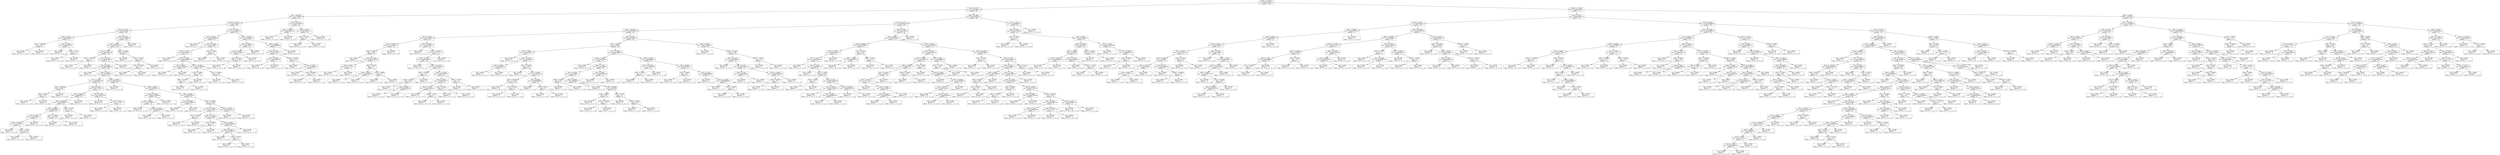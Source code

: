 digraph Tree {
0 [label="X[10] <= 10.2500\ngini = 0.642663234252\nsamples = 1599", shape="box"] ;
1 [label="X[9] <= 0.5750\ngini = 0.522570962701\nsamples = 842", shape="box"] ;
0 -> 1 ;
2 [label="X[6] <= 98.5000\ngini = 0.41110995193\nsamples = 353", shape="box"] ;
1 -> 2 ;
3 [label="X[10] <= 9.7500\ngini = 0.454416467727\nsamples = 298", shape="box"] ;
2 -> 3 ;
4 [label="X[10] <= 9.0750\ngini = 0.390281836177\nsamples = 206", shape="box"] ;
3 -> 4 ;
5 [label="X[0] <= 7.8000\ngini = 0.694444444444\nsamples = 12", shape="box"] ;
4 -> 5 ;
6 [label="X[1] <= 0.6050\ngini = 0.48\nsamples = 5", shape="box"] ;
5 -> 6 ;
7 [label="gini = 0.0000\nsamples = 3\nvalue = [ 0.  3.  0.  0.  0.  0.]", shape="box"] ;
6 -> 7 ;
8 [label="gini = 0.0000\nsamples = 2\nvalue = [ 0.  0.  2.  0.  0.  0.]", shape="box"] ;
6 -> 8 ;
9 [label="X[2] <= 0.5500\ngini = 0.448979591837\nsamples = 7", shape="box"] ;
5 -> 9 ;
10 [label="gini = 0.0000\nsamples = 5\nvalue = [ 0.  0.  0.  5.  0.  0.]", shape="box"] ;
9 -> 10 ;
11 [label="X[8] <= 3.1550\ngini = 0.5\nsamples = 2", shape="box"] ;
9 -> 11 ;
12 [label="gini = 0.0000\nsamples = 1\nvalue = [ 0.  0.  1.  0.  0.  0.]", shape="box"] ;
11 -> 12 ;
13 [label="gini = 0.0000\nsamples = 1\nvalue = [ 1.  0.  0.  0.  0.  0.]", shape="box"] ;
11 -> 13 ;
14 [label="X[8] <= 3.5400\ngini = 0.347220746094\nsamples = 194", shape="box"] ;
4 -> 14 ;
15 [label="X[3] <= 4.4000\ngini = 0.330747512404\nsamples = 191", shape="box"] ;
14 -> 15 ;
16 [label="X[1] <= 0.2350\ngini = 0.304159574786\nsamples = 183", shape="box"] ;
15 -> 16 ;
17 [label="X[5] <= 21.5000\ngini = 0.5\nsamples = 2", shape="box"] ;
16 -> 17 ;
18 [label="gini = 0.0000\nsamples = 1\nvalue = [ 0.  1.  0.  0.  0.  0.]", shape="box"] ;
17 -> 18 ;
19 [label="gini = 0.0000\nsamples = 1\nvalue = [ 0.  0.  0.  1.  0.  0.]", shape="box"] ;
17 -> 19 ;
20 [label="X[1] <= 0.9725\ngini = 0.290467323952\nsamples = 181", shape="box"] ;
16 -> 20 ;
21 [label="X[6] <= 8.5000\ngini = 0.282592592593\nsamples = 180", shape="box"] ;
20 -> 21 ;
22 [label="gini = 0.0000\nsamples = 1\nvalue = [ 0.  1.  0.  0.  0.  0.]", shape="box"] ;
21 -> 22 ;
23 [label="X[4] <= 0.0795\ngini = 0.275085047283\nsamples = 179", shape="box"] ;
21 -> 23 ;
24 [label="X[1] <= 0.4200\ngini = 0.363664075598\nsamples = 81", shape="box"] ;
23 -> 24 ;
25 [label="X[4] <= 0.0730\ngini = 0.46875\nsamples = 8", shape="box"] ;
24 -> 25 ;
26 [label="X[9] <= 0.5350\ngini = 0.375\nsamples = 4", shape="box"] ;
25 -> 26 ;
27 [label="gini = 0.0000\nsamples = 1\nvalue = [ 0.  0.  0.  1.  0.  0.]", shape="box"] ;
26 -> 27 ;
28 [label="gini = 0.0000\nsamples = 3\nvalue = [ 0.  0.  3.  0.  0.  0.]", shape="box"] ;
26 -> 28 ;
29 [label="gini = 0.0000\nsamples = 4\nvalue = [ 0.  0.  0.  4.  0.  0.]", shape="box"] ;
25 -> 29 ;
30 [label="X[8] <= 3.3350\ngini = 0.307374741978\nsamples = 73", shape="box"] ;
24 -> 30 ;
31 [label="X[7] <= 0.9980\ngini = 0.494693877551\nsamples = 35", shape="box"] ;
30 -> 31 ;
32 [label="X[6] <= 77.0000\ngini = 0.438934802571\nsamples = 33", shape="box"] ;
31 -> 32 ;
33 [label="X[2] <= 0.1900\ngini = 0.38049940547\nsamples = 29", shape="box"] ;
32 -> 33 ;
34 [label="X[7] <= 0.9967\ngini = 0.556213017751\nsamples = 13", shape="box"] ;
33 -> 34 ;
35 [label="X[9] <= 0.4450\ngini = 0.37037037037\nsamples = 9", shape="box"] ;
34 -> 35 ;
36 [label="gini = 0.0000\nsamples = 1\nvalue = [ 0.  1.  0.  0.  0.  0.]", shape="box"] ;
35 -> 36 ;
37 [label="X[8] <= 3.3250\ngini = 0.21875\nsamples = 8", shape="box"] ;
35 -> 37 ;
38 [label="gini = 0.0000\nsamples = 7\nvalue = [ 0.  0.  7.  0.  0.  0.]", shape="box"] ;
37 -> 38 ;
39 [label="gini = 0.0000\nsamples = 1\nvalue = [ 0.  0.  0.  1.  0.  0.]", shape="box"] ;
37 -> 39 ;
40 [label="gini = 0.0000\nsamples = 4\nvalue = [ 0.  0.  0.  4.  0.  0.]", shape="box"] ;
34 -> 40 ;
41 [label="X[5] <= 4.5000\ngini = 0.1171875\nsamples = 16", shape="box"] ;
33 -> 41 ;
42 [label="gini = 0.0000\nsamples = 1\nvalue = [ 0.  0.  0.  1.  0.  0.]", shape="box"] ;
41 -> 42 ;
43 [label="gini = 0.0000\nsamples = 15\nvalue = [  0.   0.  15.   0.   0.   0.]", shape="box"] ;
41 -> 43 ;
44 [label="X[8] <= 3.2150\ngini = 0.375\nsamples = 4", shape="box"] ;
32 -> 44 ;
45 [label="gini = 0.0000\nsamples = 1\nvalue = [ 0.  0.  1.  0.  0.  0.]", shape="box"] ;
44 -> 45 ;
46 [label="gini = 0.0000\nsamples = 3\nvalue = [ 0.  0.  0.  3.  0.  0.]", shape="box"] ;
44 -> 46 ;
47 [label="gini = 0.0000\nsamples = 2\nvalue = [ 0.  2.  0.  0.  0.  0.]", shape="box"] ;
31 -> 47 ;
48 [label="X[9] <= 0.5650\ngini = 0.0512465373961\nsamples = 38", shape="box"] ;
30 -> 48 ;
49 [label="gini = 0.0000\nsamples = 32\nvalue = [  0.   0.  32.   0.   0.   0.]", shape="box"] ;
48 -> 49 ;
50 [label="X[2] <= 0.0250\ngini = 0.277777777778\nsamples = 6", shape="box"] ;
48 -> 50 ;
51 [label="gini = 0.0000\nsamples = 1\nvalue = [ 0.  0.  0.  0.  1.  0.]", shape="box"] ;
50 -> 51 ;
52 [label="gini = 0.0000\nsamples = 5\nvalue = [ 0.  0.  5.  0.  0.  0.]", shape="box"] ;
50 -> 52 ;
53 [label="X[6] <= 12.5000\ngini = 0.188463140358\nsamples = 98", shape="box"] ;
23 -> 53 ;
54 [label="gini = 0.0000\nsamples = 1\nvalue = [ 0.  1.  0.  0.  0.  0.]", shape="box"] ;
53 -> 54 ;
55 [label="X[8] <= 3.3050\ngini = 0.172600701456\nsamples = 97", shape="box"] ;
53 -> 55 ;
56 [label="X[10] <= 9.3500\ngini = 0.0363511659808\nsamples = 54", shape="box"] ;
55 -> 56 ;
57 [label="X[0] <= 8.6000\ngini = 0.14201183432\nsamples = 13", shape="box"] ;
56 -> 57 ;
58 [label="gini = 0.0000\nsamples = 10\nvalue = [  0.   0.  10.   0.   0.   0.]", shape="box"] ;
57 -> 58 ;
59 [label="X[10] <= 9.2500\ngini = 0.444444444444\nsamples = 3", shape="box"] ;
57 -> 59 ;
60 [label="gini = 0.0000\nsamples = 2\nvalue = [ 0.  0.  2.  0.  0.  0.]", shape="box"] ;
59 -> 60 ;
61 [label="gini = 0.0000\nsamples = 1\nvalue = [ 0.  1.  0.  0.  0.  0.]", shape="box"] ;
59 -> 61 ;
62 [label="gini = 0.0000\nsamples = 41\nvalue = [  0.   0.  41.   0.   0.   0.]", shape="box"] ;
56 -> 62 ;
63 [label="X[9] <= 0.4650\ngini = 0.319091400757\nsamples = 43", shape="box"] ;
55 -> 63 ;
64 [label="X[10] <= 9.5000\ngini = 0.444444444444\nsamples = 3", shape="box"] ;
63 -> 64 ;
65 [label="gini = 0.0000\nsamples = 1\nvalue = [ 0.  0.  1.  0.  0.  0.]", shape="box"] ;
64 -> 65 ;
66 [label="gini = 0.0000\nsamples = 2\nvalue = [ 0.  2.  0.  0.  0.  0.]", shape="box"] ;
64 -> 66 ;
67 [label="X[7] <= 0.9988\ngini = 0.26125\nsamples = 40", shape="box"] ;
63 -> 67 ;
68 [label="X[0] <= 7.0500\ngini = 0.197224251278\nsamples = 37", shape="box"] ;
67 -> 68 ;
69 [label="X[1] <= 0.4250\ngini = 0.48\nsamples = 5", shape="box"] ;
68 -> 69 ;
70 [label="gini = 0.0000\nsamples = 3\nvalue = [ 0.  0.  3.  0.  0.  0.]", shape="box"] ;
69 -> 70 ;
71 [label="gini = 0.0000\nsamples = 2\nvalue = [ 0.  0.  0.  2.  0.  0.]", shape="box"] ;
69 -> 71 ;
72 [label="X[8] <= 3.3150\ngini = 0.119140625\nsamples = 32", shape="box"] ;
68 -> 72 ;
73 [label="X[7] <= 0.9969\ngini = 0.5\nsamples = 2", shape="box"] ;
72 -> 73 ;
74 [label="gini = 0.0000\nsamples = 1\nvalue = [ 0.  0.  1.  0.  0.  0.]", shape="box"] ;
73 -> 74 ;
75 [label="gini = 0.0000\nsamples = 1\nvalue = [ 0.  1.  0.  0.  0.  0.]", shape="box"] ;
73 -> 75 ;
76 [label="X[5] <= 8.0000\ngini = 0.0644444444444\nsamples = 30", shape="box"] ;
72 -> 76 ;
77 [label="X[8] <= 3.3650\ngini = 0.197530864198\nsamples = 9", shape="box"] ;
76 -> 77 ;
78 [label="gini = 0.0000\nsamples = 7\nvalue = [ 0.  0.  7.  0.  0.  0.]", shape="box"] ;
77 -> 78 ;
79 [label="X[9] <= 0.5200\ngini = 0.5\nsamples = 2", shape="box"] ;
77 -> 79 ;
80 [label="gini = 0.0000\nsamples = 1\nvalue = [ 0.  0.  0.  1.  0.  0.]", shape="box"] ;
79 -> 80 ;
81 [label="gini = 0.0000\nsamples = 1\nvalue = [ 0.  0.  1.  0.  0.  0.]", shape="box"] ;
79 -> 81 ;
82 [label="gini = 0.0000\nsamples = 21\nvalue = [  0.   0.  21.   0.   0.   0.]", shape="box"] ;
76 -> 82 ;
83 [label="X[9] <= 0.5350\ngini = 0.444444444444\nsamples = 3", shape="box"] ;
67 -> 83 ;
84 [label="gini = 0.0000\nsamples = 1\nvalue = [ 0.  0.  1.  0.  0.  0.]", shape="box"] ;
83 -> 84 ;
85 [label="gini = 0.0000\nsamples = 2\nvalue = [ 0.  0.  0.  2.  0.  0.]", shape="box"] ;
83 -> 85 ;
86 [label="gini = 0.0000\nsamples = 1\nvalue = [ 1.  0.  0.  0.  0.  0.]", shape="box"] ;
20 -> 86 ;
87 [label="X[5] <= 22.5000\ngini = 0.59375\nsamples = 8", shape="box"] ;
15 -> 87 ;
88 [label="gini = 0.0000\nsamples = 3\nvalue = [ 0.  0.  0.  3.  0.  0.]", shape="box"] ;
87 -> 88 ;
89 [label="X[1] <= 0.6225\ngini = 0.56\nsamples = 5", shape="box"] ;
87 -> 89 ;
90 [label="X[5] <= 33.0000\ngini = 0.5\nsamples = 2", shape="box"] ;
89 -> 90 ;
91 [label="gini = 0.0000\nsamples = 1\nvalue = [ 0.  1.  0.  0.  0.  0.]", shape="box"] ;
90 -> 91 ;
92 [label="gini = 0.0000\nsamples = 1\nvalue = [ 0.  0.  0.  1.  0.  0.]", shape="box"] ;
90 -> 92 ;
93 [label="gini = 0.0000\nsamples = 3\nvalue = [ 0.  0.  3.  0.  0.  0.]", shape="box"] ;
89 -> 93 ;
94 [label="gini = 0.0000\nsamples = 3\nvalue = [ 0.  0.  0.  3.  0.  0.]", shape="box"] ;
14 -> 94 ;
95 [label="X[2] <= 0.1850\ngini = 0.551039697543\nsamples = 92", shape="box"] ;
3 -> 95 ;
96 [label="X[1] <= 0.4550\ngini = 0.420604914934\nsamples = 46", shape="box"] ;
95 -> 96 ;
97 [label="gini = 0.0000\nsamples = 2\nvalue = [ 0.  0.  0.  2.  0.  0.]", shape="box"] ;
96 -> 97 ;
98 [label="X[4] <= 0.1690\ngini = 0.381198347107\nsamples = 44", shape="box"] ;
96 -> 98 ;
99 [label="X[3] <= 1.2500\ngini = 0.323129251701\nsamples = 42", shape="box"] ;
98 -> 99 ;
100 [label="gini = 0.0000\nsamples = 1\nvalue = [ 0.  0.  0.  0.  1.  0.]", shape="box"] ;
99 -> 100 ;
101 [label="X[0] <= 7.6500\ngini = 0.290303390839\nsamples = 41", shape="box"] ;
99 -> 101 ;
102 [label="X[7] <= 0.9974\ngini = 0.0867768595041\nsamples = 22", shape="box"] ;
101 -> 102 ;
103 [label="gini = 0.0000\nsamples = 21\nvalue = [  0.   0.  21.   0.   0.   0.]", shape="box"] ;
102 -> 103 ;
104 [label="gini = 0.0000\nsamples = 1\nvalue = [ 1.  0.  0.  0.  0.  0.]", shape="box"] ;
102 -> 104 ;
105 [label="X[9] <= 0.5450\ngini = 0.432132963989\nsamples = 19", shape="box"] ;
101 -> 105 ;
106 [label="X[5] <= 9.5000\ngini = 0.32\nsamples = 15", shape="box"] ;
105 -> 106 ;
107 [label="X[9] <= 0.4700\ngini = 0.5\nsamples = 6", shape="box"] ;
106 -> 107 ;
108 [label="gini = 0.0000\nsamples = 3\nvalue = [ 0.  0.  3.  0.  0.  0.]", shape="box"] ;
107 -> 108 ;
109 [label="gini = 0.0000\nsamples = 3\nvalue = [ 0.  0.  0.  3.  0.  0.]", shape="box"] ;
107 -> 109 ;
110 [label="gini = 0.0000\nsamples = 9\nvalue = [ 0.  0.  9.  0.  0.  0.]", shape="box"] ;
106 -> 110 ;
111 [label="X[7] <= 0.9958\ngini = 0.375\nsamples = 4", shape="box"] ;
105 -> 111 ;
112 [label="gini = 0.0000\nsamples = 1\nvalue = [ 0.  0.  1.  0.  0.  0.]", shape="box"] ;
111 -> 112 ;
113 [label="gini = 0.0000\nsamples = 3\nvalue = [ 0.  0.  0.  3.  0.  0.]", shape="box"] ;
111 -> 113 ;
114 [label="X[9] <= 0.4950\ngini = 0.5\nsamples = 2", shape="box"] ;
98 -> 114 ;
115 [label="gini = 0.0000\nsamples = 1\nvalue = [ 0.  1.  0.  0.  0.  0.]", shape="box"] ;
114 -> 115 ;
116 [label="gini = 0.0000\nsamples = 1\nvalue = [ 1.  0.  0.  0.  0.  0.]", shape="box"] ;
114 -> 116 ;
117 [label="X[2] <= 0.2450\ngini = 0.571833648393\nsamples = 46", shape="box"] ;
95 -> 117 ;
118 [label="X[1] <= 0.8050\ngini = 0.354570637119\nsamples = 19", shape="box"] ;
117 -> 118 ;
119 [label="X[8] <= 3.4150\ngini = 0.207612456747\nsamples = 17", shape="box"] ;
118 -> 119 ;
120 [label="X[4] <= 0.1025\ngini = 0.1171875\nsamples = 16", shape="box"] ;
119 -> 120 ;
121 [label="gini = 0.0000\nsamples = 15\nvalue = [  0.   0.   0.  15.   0.   0.]", shape="box"] ;
120 -> 121 ;
122 [label="gini = 0.0000\nsamples = 1\nvalue = [ 0.  1.  0.  0.  0.  0.]", shape="box"] ;
120 -> 122 ;
123 [label="gini = 0.0000\nsamples = 1\nvalue = [ 0.  1.  0.  0.  0.  0.]", shape="box"] ;
119 -> 123 ;
124 [label="gini = 0.0000\nsamples = 2\nvalue = [ 0.  0.  2.  0.  0.  0.]", shape="box"] ;
118 -> 124 ;
125 [label="X[8] <= 3.2950\ngini = 0.510288065844\nsamples = 27", shape="box"] ;
117 -> 125 ;
126 [label="X[0] <= 8.2500\ngini = 0.587257617729\nsamples = 19", shape="box"] ;
125 -> 126 ;
127 [label="X[5] <= 12.0000\ngini = 0.408163265306\nsamples = 7", shape="box"] ;
126 -> 127 ;
128 [label="gini = 0.0000\nsamples = 2\nvalue = [ 0.  2.  0.  0.  0.  0.]", shape="box"] ;
127 -> 128 ;
129 [label="gini = 0.0000\nsamples = 5\nvalue = [ 0.  0.  0.  5.  0.  0.]", shape="box"] ;
127 -> 129 ;
130 [label="X[6] <= 15.5000\ngini = 0.375\nsamples = 12", shape="box"] ;
126 -> 130 ;
131 [label="gini = 0.0000\nsamples = 1\nvalue = [ 0.  0.  0.  1.  0.  0.]", shape="box"] ;
130 -> 131 ;
132 [label="X[1] <= 0.4450\ngini = 0.297520661157\nsamples = 11", shape="box"] ;
130 -> 132 ;
133 [label="gini = 0.0000\nsamples = 1\nvalue = [ 0.  0.  0.  1.  0.  0.]", shape="box"] ;
132 -> 133 ;
134 [label="X[6] <= 86.0000\ngini = 0.18\nsamples = 10", shape="box"] ;
132 -> 134 ;
135 [label="gini = 0.0000\nsamples = 9\nvalue = [ 0.  0.  9.  0.  0.  0.]", shape="box"] ;
134 -> 135 ;
136 [label="gini = 0.0000\nsamples = 1\nvalue = [ 0.  0.  0.  1.  0.  0.]", shape="box"] ;
134 -> 136 ;
137 [label="gini = 0.0000\nsamples = 8\nvalue = [ 0.  0.  8.  0.  0.  0.]", shape="box"] ;
125 -> 137 ;
138 [label="X[4] <= 0.0725\ngini = 0.103140495868\nsamples = 55", shape="box"] ;
2 -> 138 ;
139 [label="X[0] <= 7.8500\ngini = 0.408163265306\nsamples = 7", shape="box"] ;
138 -> 139 ;
140 [label="gini = 0.0000\nsamples = 5\nvalue = [ 0.  0.  5.  0.  0.  0.]", shape="box"] ;
139 -> 140 ;
141 [label="gini = 0.0000\nsamples = 2\nvalue = [ 0.  0.  0.  2.  0.  0.]", shape="box"] ;
139 -> 141 ;
142 [label="X[8] <= 3.0850\ngini = 0.0407986111111\nsamples = 48", shape="box"] ;
138 -> 142 ;
143 [label="X[1] <= 0.6200\ngini = 0.5\nsamples = 2", shape="box"] ;
142 -> 143 ;
144 [label="gini = 0.0000\nsamples = 1\nvalue = [ 0.  0.  0.  1.  0.  0.]", shape="box"] ;
143 -> 144 ;
145 [label="gini = 0.0000\nsamples = 1\nvalue = [ 0.  0.  1.  0.  0.  0.]", shape="box"] ;
143 -> 145 ;
146 [label="gini = 0.0000\nsamples = 46\nvalue = [  0.   0.  46.   0.   0.   0.]", shape="box"] ;
142 -> 146 ;
147 [label="X[6] <= 81.5000\ngini = 0.563706240773\nsamples = 489", shape="box"] ;
1 -> 147 ;
148 [label="X[1] <= 0.5475\ngini = 0.582695150658\nsamples = 397", shape="box"] ;
147 -> 148 ;
149 [label="X[6] <= 28.5000\ngini = 0.573859739369\nsamples = 216", shape="box"] ;
148 -> 149 ;
150 [label="X[5] <= 5.5000\ngini = 0.47701446281\nsamples = 88", shape="box"] ;
149 -> 150 ;
151 [label="X[0] <= 11.4500\ngini = 0.57100591716\nsamples = 26", shape="box"] ;
150 -> 151 ;
152 [label="X[3] <= 1.6500\ngini = 0.545\nsamples = 20", shape="box"] ;
151 -> 152 ;
153 [label="gini = 0.0000\nsamples = 3\nvalue = [ 0.  0.  0.  3.  0.  0.]", shape="box"] ;
152 -> 153 ;
154 [label="X[10] <= 9.7500\ngini = 0.463667820069\nsamples = 17", shape="box"] ;
152 -> 154 ;
155 [label="X[4] <= 0.1895\ngini = 0.152777777778\nsamples = 12", shape="box"] ;
154 -> 155 ;
156 [label="gini = 0.0000\nsamples = 11\nvalue = [  0.   0.  11.   0.   0.   0.]", shape="box"] ;
155 -> 156 ;
157 [label="gini = 0.0000\nsamples = 1\nvalue = [ 0.  0.  0.  1.  0.  0.]", shape="box"] ;
155 -> 157 ;
158 [label="X[3] <= 2.5500\ngini = 0.72\nsamples = 5", shape="box"] ;
154 -> 158 ;
159 [label="X[9] <= 0.9450\ngini = 0.444444444444\nsamples = 3", shape="box"] ;
158 -> 159 ;
160 [label="gini = 0.0000\nsamples = 2\nvalue = [ 0.  0.  0.  2.  0.  0.]", shape="box"] ;
159 -> 160 ;
161 [label="gini = 0.0000\nsamples = 1\nvalue = [ 0.  0.  0.  0.  0.  1.]", shape="box"] ;
159 -> 161 ;
162 [label="X[2] <= 0.5900\ngini = 0.5\nsamples = 2", shape="box"] ;
158 -> 162 ;
163 [label="gini = 0.0000\nsamples = 1\nvalue = [ 0.  0.  1.  0.  0.  0.]", shape="box"] ;
162 -> 163 ;
164 [label="gini = 0.0000\nsamples = 1\nvalue = [ 0.  0.  0.  0.  1.  0.]", shape="box"] ;
162 -> 164 ;
165 [label="gini = 0.0000\nsamples = 6\nvalue = [ 0.  0.  0.  6.  0.  0.]", shape="box"] ;
151 -> 165 ;
166 [label="X[0] <= 6.5000\ngini = 0.374609781478\nsamples = 62", shape="box"] ;
150 -> 166 ;
167 [label="gini = 0.0000\nsamples = 2\nvalue = [ 0.  0.  0.  0.  2.  0.]", shape="box"] ;
166 -> 167 ;
168 [label="X[0] <= 14.6500\ngini = 0.337777777778\nsamples = 60", shape="box"] ;
166 -> 168 ;
169 [label="X[0] <= 9.1500\ngini = 0.294887039239\nsamples = 58", shape="box"] ;
168 -> 169 ;
170 [label="gini = 0.0000\nsamples = 25\nvalue = [  0.   0.   0.  25.   0.   0.]", shape="box"] ;
169 -> 170 ;
171 [label="X[0] <= 10.7500\ngini = 0.451790633609\nsamples = 33", shape="box"] ;
169 -> 171 ;
172 [label="X[0] <= 10.5500\ngini = 0.5\nsamples = 12", shape="box"] ;
171 -> 172 ;
173 [label="X[4] <= 0.0865\ngini = 0.375\nsamples = 8", shape="box"] ;
172 -> 173 ;
174 [label="gini = 0.0000\nsamples = 5\nvalue = [ 0.  0.  0.  5.  0.  0.]", shape="box"] ;
173 -> 174 ;
175 [label="X[9] <= 0.6600\ngini = 0.444444444444\nsamples = 3", shape="box"] ;
173 -> 175 ;
176 [label="gini = 0.0000\nsamples = 1\nvalue = [ 0.  0.  0.  1.  0.  0.]", shape="box"] ;
175 -> 176 ;
177 [label="gini = 0.0000\nsamples = 2\nvalue = [ 0.  0.  2.  0.  0.  0.]", shape="box"] ;
175 -> 177 ;
178 [label="gini = 0.0000\nsamples = 4\nvalue = [ 0.  0.  4.  0.  0.  0.]", shape="box"] ;
172 -> 178 ;
179 [label="X[10] <= 10.1500\ngini = 0.326530612245\nsamples = 21", shape="box"] ;
171 -> 179 ;
180 [label="X[5] <= 8.5000\ngini = 0.193905817175\nsamples = 19", shape="box"] ;
179 -> 180 ;
181 [label="X[9] <= 0.7950\ngini = 0.124444444444\nsamples = 15", shape="box"] ;
180 -> 181 ;
182 [label="gini = 0.0000\nsamples = 13\nvalue = [  0.   0.   0.  13.   0.   0.]", shape="box"] ;
181 -> 182 ;
183 [label="X[8] <= 3.1050\ngini = 0.5\nsamples = 2", shape="box"] ;
181 -> 183 ;
184 [label="gini = 0.0000\nsamples = 1\nvalue = [ 0.  0.  1.  0.  0.  0.]", shape="box"] ;
183 -> 184 ;
185 [label="gini = 0.0000\nsamples = 1\nvalue = [ 0.  0.  0.  1.  0.  0.]", shape="box"] ;
183 -> 185 ;
186 [label="X[9] <= 0.7950\ngini = 0.375\nsamples = 4", shape="box"] ;
180 -> 186 ;
187 [label="gini = 0.0000\nsamples = 1\nvalue = [ 0.  0.  0.  0.  1.  0.]", shape="box"] ;
186 -> 187 ;
188 [label="gini = 0.0000\nsamples = 3\nvalue = [ 0.  0.  0.  3.  0.  0.]", shape="box"] ;
186 -> 188 ;
189 [label="X[9] <= 0.7950\ngini = 0.5\nsamples = 2", shape="box"] ;
179 -> 189 ;
190 [label="gini = 0.0000\nsamples = 1\nvalue = [ 0.  0.  0.  0.  1.  0.]", shape="box"] ;
189 -> 190 ;
191 [label="gini = 0.0000\nsamples = 1\nvalue = [ 0.  0.  1.  0.  0.  0.]", shape="box"] ;
189 -> 191 ;
192 [label="gini = 0.0000\nsamples = 2\nvalue = [ 0.  0.  0.  0.  2.  0.]", shape="box"] ;
168 -> 192 ;
193 [label="X[3] <= 2.5500\ngini = 0.602294921875\nsamples = 128", shape="box"] ;
149 -> 193 ;
194 [label="X[1] <= 0.3850\ngini = 0.6052\nsamples = 100", shape="box"] ;
193 -> 194 ;
195 [label="X[7] <= 0.9963\ngini = 0.576131687243\nsamples = 27", shape="box"] ;
194 -> 195 ;
196 [label="gini = 0.0000\nsamples = 4\nvalue = [ 0.  0.  4.  0.  0.  0.]", shape="box"] ;
195 -> 196 ;
197 [label="X[6] <= 31.5000\ngini = 0.476370510397\nsamples = 23", shape="box"] ;
195 -> 197 ;
198 [label="X[5] <= 9.0000\ngini = 0.444444444444\nsamples = 3", shape="box"] ;
197 -> 198 ;
199 [label="gini = 0.0000\nsamples = 1\nvalue = [ 0.  0.  0.  0.  0.  1.]", shape="box"] ;
198 -> 199 ;
200 [label="gini = 0.0000\nsamples = 2\nvalue = [ 0.  0.  0.  0.  2.  0.]", shape="box"] ;
198 -> 200 ;
201 [label="X[5] <= 12.5000\ngini = 0.34\nsamples = 20", shape="box"] ;
197 -> 201 ;
202 [label="gini = 0.0000\nsamples = 1\nvalue = [ 0.  0.  1.  0.  0.  0.]", shape="box"] ;
201 -> 202 ;
203 [label="X[3] <= 2.4000\ngini = 0.277008310249\nsamples = 19", shape="box"] ;
201 -> 203 ;
204 [label="X[5] <= 39.0000\ngini = 0.1171875\nsamples = 16", shape="box"] ;
203 -> 204 ;
205 [label="gini = 0.0000\nsamples = 14\nvalue = [  0.   0.   0.  14.   0.   0.]", shape="box"] ;
204 -> 205 ;
206 [label="X[7] <= 0.9978\ngini = 0.5\nsamples = 2", shape="box"] ;
204 -> 206 ;
207 [label="gini = 0.0000\nsamples = 1\nvalue = [ 0.  0.  0.  0.  1.  0.]", shape="box"] ;
206 -> 207 ;
208 [label="gini = 0.0000\nsamples = 1\nvalue = [ 0.  0.  0.  1.  0.  0.]", shape="box"] ;
206 -> 208 ;
209 [label="X[0] <= 8.8000\ngini = 0.666666666667\nsamples = 3", shape="box"] ;
203 -> 209 ;
210 [label="gini = 0.0000\nsamples = 1\nvalue = [ 0.  0.  0.  1.  0.  0.]", shape="box"] ;
209 -> 210 ;
211 [label="X[4] <= 0.0875\ngini = 0.5\nsamples = 2", shape="box"] ;
209 -> 211 ;
212 [label="gini = 0.0000\nsamples = 1\nvalue = [ 0.  0.  1.  0.  0.  0.]", shape="box"] ;
211 -> 212 ;
213 [label="gini = 0.0000\nsamples = 1\nvalue = [ 0.  0.  0.  0.  1.  0.]", shape="box"] ;
211 -> 213 ;
214 [label="X[2] <= 0.3050\ngini = 0.555075999249\nsamples = 73", shape="box"] ;
194 -> 214 ;
215 [label="X[3] <= 1.6500\ngini = 0.522675736961\nsamples = 42", shape="box"] ;
214 -> 215 ;
216 [label="gini = 0.0000\nsamples = 6\nvalue = [ 0.  0.  6.  0.  0.  0.]", shape="box"] ;
215 -> 216 ;
217 [label="X[0] <= 7.7500\ngini = 0.516975308642\nsamples = 36", shape="box"] ;
215 -> 217 ;
218 [label="X[1] <= 0.4250\ngini = 0.525519848771\nsamples = 23", shape="box"] ;
217 -> 218 ;
219 [label="X[9] <= 0.5850\ngini = 0.32\nsamples = 5", shape="box"] ;
218 -> 219 ;
220 [label="gini = 0.0000\nsamples = 1\nvalue = [ 0.  0.  1.  0.  0.  0.]", shape="box"] ;
219 -> 220 ;
221 [label="gini = 0.0000\nsamples = 4\nvalue = [ 0.  0.  0.  4.  0.  0.]", shape="box"] ;
219 -> 221 ;
222 [label="X[9] <= 0.6050\ngini = 0.475308641975\nsamples = 18", shape="box"] ;
218 -> 222 ;
223 [label="gini = 0.0000\nsamples = 2\nvalue = [ 0.  0.  0.  2.  0.  0.]", shape="box"] ;
222 -> 223 ;
224 [label="X[9] <= 0.6450\ngini = 0.3984375\nsamples = 16", shape="box"] ;
222 -> 224 ;
225 [label="X[4] <= 0.0805\ngini = 0.18\nsamples = 10", shape="box"] ;
224 -> 225 ;
226 [label="gini = 0.0000\nsamples = 8\nvalue = [ 0.  0.  8.  0.  0.  0.]", shape="box"] ;
225 -> 226 ;
227 [label="X[6] <= 50.5000\ngini = 0.5\nsamples = 2", shape="box"] ;
225 -> 227 ;
228 [label="gini = 0.0000\nsamples = 1\nvalue = [ 0.  0.  0.  0.  1.  0.]", shape="box"] ;
227 -> 228 ;
229 [label="gini = 0.0000\nsamples = 1\nvalue = [ 0.  0.  1.  0.  0.  0.]", shape="box"] ;
227 -> 229 ;
230 [label="X[4] <= 0.0790\ngini = 0.5\nsamples = 6", shape="box"] ;
224 -> 230 ;
231 [label="gini = 0.0000\nsamples = 2\nvalue = [ 0.  0.  0.  2.  0.  0.]", shape="box"] ;
230 -> 231 ;
232 [label="X[5] <= 8.5000\ngini = 0.375\nsamples = 4", shape="box"] ;
230 -> 232 ;
233 [label="gini = 0.0000\nsamples = 1\nvalue = [ 0.  0.  0.  1.  0.  0.]", shape="box"] ;
232 -> 233 ;
234 [label="gini = 0.0000\nsamples = 3\nvalue = [ 0.  0.  3.  0.  0.  0.]", shape="box"] ;
232 -> 234 ;
235 [label="X[7] <= 0.9972\ngini = 0.260355029586\nsamples = 13", shape="box"] ;
217 -> 235 ;
236 [label="gini = 0.0000\nsamples = 2\nvalue = [ 0.  0.  2.  0.  0.  0.]", shape="box"] ;
235 -> 236 ;
237 [label="gini = 0.0000\nsamples = 11\nvalue = [  0.   0.   0.  11.   0.   0.]", shape="box"] ;
235 -> 237 ;
238 [label="X[10] <= 9.6500\ngini = 0.464099895942\nsamples = 31", shape="box"] ;
214 -> 238 ;
239 [label="X[6] <= 35.0000\ngini = 0.110726643599\nsamples = 17", shape="box"] ;
238 -> 239 ;
240 [label="X[3] <= 1.5000\ngini = 0.5\nsamples = 2", shape="box"] ;
239 -> 240 ;
241 [label="gini = 0.0000\nsamples = 1\nvalue = [ 0.  0.  1.  0.  0.  0.]", shape="box"] ;
240 -> 241 ;
242 [label="gini = 0.0000\nsamples = 1\nvalue = [ 0.  0.  0.  1.  0.  0.]", shape="box"] ;
240 -> 242 ;
243 [label="gini = 0.0000\nsamples = 15\nvalue = [  0.   0.  15.   0.   0.   0.]", shape="box"] ;
239 -> 243 ;
244 [label="X[4] <= 0.0930\ngini = 0.673469387755\nsamples = 14", shape="box"] ;
238 -> 244 ;
245 [label="X[1] <= 0.4650\ngini = 0.375\nsamples = 8", shape="box"] ;
244 -> 245 ;
246 [label="gini = 0.0000\nsamples = 6\nvalue = [ 0.  0.  6.  0.  0.  0.]", shape="box"] ;
245 -> 246 ;
247 [label="gini = 0.0000\nsamples = 2\nvalue = [ 0.  0.  0.  0.  2.  0.]", shape="box"] ;
245 -> 247 ;
248 [label="X[4] <= 0.1100\ngini = 0.666666666667\nsamples = 6", shape="box"] ;
244 -> 248 ;
249 [label="gini = 0.0000\nsamples = 3\nvalue = [ 0.  0.  0.  0.  3.  0.]", shape="box"] ;
248 -> 249 ;
250 [label="X[6] <= 48.5000\ngini = 0.666666666667\nsamples = 3", shape="box"] ;
248 -> 250 ;
251 [label="gini = 0.0000\nsamples = 1\nvalue = [ 1.  0.  0.  0.  0.  0.]", shape="box"] ;
250 -> 251 ;
252 [label="X[6] <= 50.0000\ngini = 0.5\nsamples = 2", shape="box"] ;
250 -> 252 ;
253 [label="gini = 0.0000\nsamples = 1\nvalue = [ 0.  0.  0.  1.  0.  0.]", shape="box"] ;
252 -> 253 ;
254 [label="gini = 0.0000\nsamples = 1\nvalue = [ 0.  1.  0.  0.  0.  0.]", shape="box"] ;
252 -> 254 ;
255 [label="X[9] <= 0.6050\ngini = 0.441326530612\nsamples = 28", shape="box"] ;
193 -> 255 ;
256 [label="gini = 0.0000\nsamples = 3\nvalue = [ 0.  0.  3.  0.  0.  0.]", shape="box"] ;
255 -> 256 ;
257 [label="X[4] <= 0.1345\ngini = 0.3424\nsamples = 25", shape="box"] ;
255 -> 257 ;
258 [label="X[8] <= 3.0350\ngini = 0.234404536862\nsamples = 23", shape="box"] ;
257 -> 258 ;
259 [label="gini = 0.0000\nsamples = 1\nvalue = [ 0.  0.  1.  0.  0.  0.]", shape="box"] ;
258 -> 259 ;
260 [label="X[4] <= 0.0735\ngini = 0.169421487603\nsamples = 22", shape="box"] ;
258 -> 260 ;
261 [label="X[9] <= 0.7350\ngini = 0.444444444444\nsamples = 3", shape="box"] ;
260 -> 261 ;
262 [label="gini = 0.0000\nsamples = 2\nvalue = [ 0.  0.  0.  2.  0.  0.]", shape="box"] ;
261 -> 262 ;
263 [label="gini = 0.0000\nsamples = 1\nvalue = [ 0.  0.  1.  0.  0.  0.]", shape="box"] ;
261 -> 263 ;
264 [label="X[5] <= 13.5000\ngini = 0.0997229916898\nsamples = 19", shape="box"] ;
260 -> 264 ;
265 [label="X[4] <= 0.0900\ngini = 0.5\nsamples = 2", shape="box"] ;
264 -> 265 ;
266 [label="gini = 0.0000\nsamples = 1\nvalue = [ 0.  0.  0.  1.  0.  0.]", shape="box"] ;
265 -> 266 ;
267 [label="gini = 0.0000\nsamples = 1\nvalue = [ 0.  0.  0.  0.  1.  0.]", shape="box"] ;
265 -> 267 ;
268 [label="gini = 0.0000\nsamples = 17\nvalue = [  0.   0.   0.  17.   0.   0.]", shape="box"] ;
264 -> 268 ;
269 [label="X[7] <= 0.9997\ngini = 0.5\nsamples = 2", shape="box"] ;
257 -> 269 ;
270 [label="gini = 0.0000\nsamples = 1\nvalue = [ 0.  1.  0.  0.  0.  0.]", shape="box"] ;
269 -> 270 ;
271 [label="gini = 0.0000\nsamples = 1\nvalue = [ 0.  0.  1.  0.  0.  0.]", shape="box"] ;
269 -> 271 ;
272 [label="X[3] <= 5.7000\ngini = 0.534965355148\nsamples = 181", shape="box"] ;
148 -> 272 ;
273 [label="X[3] <= 1.8500\ngini = 0.519820729706\nsamples = 178", shape="box"] ;
272 -> 273 ;
274 [label="X[10] <= 9.8500\ngini = 0.402644628099\nsamples = 55", shape="box"] ;
273 -> 274 ;
275 [label="X[0] <= 9.0000\ngini = 0.245538128718\nsamples = 43", shape="box"] ;
274 -> 275 ;
276 [label="X[1] <= 0.5550\ngini = 0.214285714286\nsamples = 42", shape="box"] ;
275 -> 276 ;
277 [label="gini = 0.0000\nsamples = 1\nvalue = [ 0.  0.  0.  1.  0.  0.]", shape="box"] ;
276 -> 277 ;
278 [label="X[5] <= 3.5000\ngini = 0.179654967281\nsamples = 41", shape="box"] ;
276 -> 278 ;
279 [label="gini = 0.0000\nsamples = 1\nvalue = [ 0.  0.  0.  1.  0.  0.]", shape="box"] ;
278 -> 279 ;
280 [label="X[3] <= 1.3500\ngini = 0.14125\nsamples = 40", shape="box"] ;
278 -> 280 ;
281 [label="X[4] <= 0.0710\ngini = 0.5\nsamples = 2", shape="box"] ;
280 -> 281 ;
282 [label="gini = 0.0000\nsamples = 1\nvalue = [ 0.  0.  1.  0.  0.  0.]", shape="box"] ;
281 -> 282 ;
283 [label="gini = 0.0000\nsamples = 1\nvalue = [ 0.  1.  0.  0.  0.  0.]", shape="box"] ;
281 -> 283 ;
284 [label="X[1] <= 0.7325\ngini = 0.0997229916898\nsamples = 38", shape="box"] ;
280 -> 284 ;
285 [label="X[7] <= 0.9972\ngini = 0.0555102040816\nsamples = 35", shape="box"] ;
284 -> 285 ;
286 [label="gini = 0.0000\nsamples = 32\nvalue = [  0.   0.  32.   0.   0.   0.]", shape="box"] ;
285 -> 286 ;
287 [label="X[2] <= 0.0800\ngini = 0.444444444444\nsamples = 3", shape="box"] ;
285 -> 287 ;
288 [label="gini = 0.0000\nsamples = 1\nvalue = [ 0.  0.  0.  1.  0.  0.]", shape="box"] ;
287 -> 288 ;
289 [label="gini = 0.0000\nsamples = 2\nvalue = [ 0.  0.  2.  0.  0.  0.]", shape="box"] ;
287 -> 289 ;
290 [label="X[6] <= 65.0000\ngini = 0.444444444444\nsamples = 3", shape="box"] ;
284 -> 290 ;
291 [label="gini = 0.0000\nsamples = 1\nvalue = [ 0.  0.  0.  1.  0.  0.]", shape="box"] ;
290 -> 291 ;
292 [label="gini = 0.0000\nsamples = 2\nvalue = [ 0.  0.  2.  0.  0.  0.]", shape="box"] ;
290 -> 292 ;
293 [label="gini = 0.0000\nsamples = 1\nvalue = [ 0.  0.  0.  1.  0.  0.]", shape="box"] ;
275 -> 293 ;
294 [label="X[1] <= 0.7150\ngini = 0.625\nsamples = 12", shape="box"] ;
274 -> 294 ;
295 [label="X[8] <= 3.5800\ngini = 0.244897959184\nsamples = 7", shape="box"] ;
294 -> 295 ;
296 [label="gini = 0.0000\nsamples = 6\nvalue = [ 0.  0.  0.  6.  0.  0.]", shape="box"] ;
295 -> 296 ;
297 [label="gini = 0.0000\nsamples = 1\nvalue = [ 0.  1.  0.  0.  0.  0.]", shape="box"] ;
295 -> 297 ;
298 [label="X[0] <= 6.7500\ngini = 0.32\nsamples = 5", shape="box"] ;
294 -> 298 ;
299 [label="gini = 0.0000\nsamples = 1\nvalue = [ 1.  0.  0.  0.  0.  0.]", shape="box"] ;
298 -> 299 ;
300 [label="gini = 0.0000\nsamples = 4\nvalue = [ 0.  0.  4.  0.  0.  0.]", shape="box"] ;
298 -> 300 ;
301 [label="X[10] <= 9.5500\ngini = 0.545442527596\nsamples = 123", shape="box"] ;
273 -> 301 ;
302 [label="X[9] <= 0.7050\ngini = 0.542868127643\nsamples = 51", shape="box"] ;
301 -> 302 ;
303 [label="X[4] <= 0.0890\ngini = 0.565759637188\nsamples = 42", shape="box"] ;
302 -> 303 ;
304 [label="X[9] <= 0.6600\ngini = 0.496527777778\nsamples = 24", shape="box"] ;
303 -> 304 ;
305 [label="X[1] <= 0.8550\ngini = 0.3203125\nsamples = 16", shape="box"] ;
304 -> 305 ;
306 [label="X[9] <= 0.5850\ngini = 0.231111111111\nsamples = 15", shape="box"] ;
305 -> 306 ;
307 [label="gini = 0.0000\nsamples = 1\nvalue = [ 0.  0.  0.  1.  0.  0.]", shape="box"] ;
306 -> 307 ;
308 [label="X[5] <= 7.5000\ngini = 0.132653061224\nsamples = 14", shape="box"] ;
306 -> 308 ;
309 [label="X[10] <= 9.2500\ngini = 0.444444444444\nsamples = 3", shape="box"] ;
308 -> 309 ;
310 [label="gini = 0.0000\nsamples = 1\nvalue = [ 0.  0.  0.  1.  0.  0.]", shape="box"] ;
309 -> 310 ;
311 [label="gini = 0.0000\nsamples = 2\nvalue = [ 0.  0.  2.  0.  0.  0.]", shape="box"] ;
309 -> 311 ;
312 [label="gini = 0.0000\nsamples = 11\nvalue = [  0.   0.  11.   0.   0.   0.]", shape="box"] ;
308 -> 312 ;
313 [label="gini = 0.0000\nsamples = 1\nvalue = [ 0.  1.  0.  0.  0.  0.]", shape="box"] ;
305 -> 313 ;
314 [label="X[10] <= 9.2500\ngini = 0.375\nsamples = 8", shape="box"] ;
304 -> 314 ;
315 [label="gini = 0.0000\nsamples = 2\nvalue = [ 0.  0.  2.  0.  0.  0.]", shape="box"] ;
314 -> 315 ;
316 [label="gini = 0.0000\nsamples = 6\nvalue = [ 0.  0.  0.  6.  0.  0.]", shape="box"] ;
314 -> 316 ;
317 [label="X[7] <= 0.9967\ngini = 0.5\nsamples = 18", shape="box"] ;
303 -> 317 ;
318 [label="gini = 0.0000\nsamples = 3\nvalue = [ 0.  0.  3.  0.  0.  0.]", shape="box"] ;
317 -> 318 ;
319 [label="X[10] <= 8.7000\ngini = 0.346666666667\nsamples = 15", shape="box"] ;
317 -> 319 ;
320 [label="gini = 0.0000\nsamples = 1\nvalue = [ 1.  0.  0.  0.  0.  0.]", shape="box"] ;
319 -> 320 ;
321 [label="X[6] <= 79.0000\ngini = 0.255102040816\nsamples = 14", shape="box"] ;
319 -> 321 ;
322 [label="X[1] <= 0.6575\ngini = 0.14201183432\nsamples = 13", shape="box"] ;
321 -> 322 ;
323 [label="gini = 0.0000\nsamples = 10\nvalue = [  0.   0.   0.  10.   0.   0.]", shape="box"] ;
322 -> 323 ;
324 [label="X[4] <= 0.1595\ngini = 0.444444444444\nsamples = 3", shape="box"] ;
322 -> 324 ;
325 [label="gini = 0.0000\nsamples = 1\nvalue = [ 0.  1.  0.  0.  0.  0.]", shape="box"] ;
324 -> 325 ;
326 [label="gini = 0.0000\nsamples = 2\nvalue = [ 0.  0.  0.  2.  0.  0.]", shape="box"] ;
324 -> 326 ;
327 [label="gini = 0.0000\nsamples = 1\nvalue = [ 0.  0.  1.  0.  0.  0.]", shape="box"] ;
321 -> 327 ;
328 [label="X[5] <= 9.0000\ngini = 0.197530864198\nsamples = 9", shape="box"] ;
302 -> 328 ;
329 [label="X[5] <= 7.0000\ngini = 0.5\nsamples = 2", shape="box"] ;
328 -> 329 ;
330 [label="gini = 0.0000\nsamples = 1\nvalue = [ 0.  0.  0.  1.  0.  0.]", shape="box"] ;
329 -> 330 ;
331 [label="gini = 0.0000\nsamples = 1\nvalue = [ 0.  0.  1.  0.  0.  0.]", shape="box"] ;
329 -> 331 ;
332 [label="gini = 0.0000\nsamples = 7\nvalue = [ 0.  0.  0.  7.  0.  0.]", shape="box"] ;
328 -> 332 ;
333 [label="X[6] <= 19.0000\ngini = 0.496913580247\nsamples = 72", shape="box"] ;
301 -> 333 ;
334 [label="X[1] <= 0.7375\ngini = 0.375\nsamples = 4", shape="box"] ;
333 -> 334 ;
335 [label="gini = 0.0000\nsamples = 3\nvalue = [ 0.  0.  0.  3.  0.  0.]", shape="box"] ;
334 -> 335 ;
336 [label="gini = 0.0000\nsamples = 1\nvalue = [ 0.  1.  0.  0.  0.  0.]", shape="box"] ;
334 -> 336 ;
337 [label="X[9] <= 0.8700\ngini = 0.463235294118\nsamples = 68", shape="box"] ;
333 -> 337 ;
338 [label="X[2] <= 0.0550\ngini = 0.431846812799\nsamples = 63", shape="box"] ;
337 -> 338 ;
339 [label="X[0] <= 8.0500\ngini = 0.176870748299\nsamples = 21", shape="box"] ;
338 -> 339 ;
340 [label="X[9] <= 0.6050\ngini = 0.095\nsamples = 20", shape="box"] ;
339 -> 340 ;
341 [label="X[1] <= 0.6625\ngini = 0.5\nsamples = 2", shape="box"] ;
340 -> 341 ;
342 [label="gini = 0.0000\nsamples = 1\nvalue = [ 0.  0.  0.  1.  0.  0.]", shape="box"] ;
341 -> 342 ;
343 [label="gini = 0.0000\nsamples = 1\nvalue = [ 0.  0.  1.  0.  0.  0.]", shape="box"] ;
341 -> 343 ;
344 [label="gini = 0.0000\nsamples = 18\nvalue = [  0.   0.  18.   0.   0.   0.]", shape="box"] ;
340 -> 344 ;
345 [label="gini = 0.0000\nsamples = 1\nvalue = [ 0.  1.  0.  0.  0.  0.]", shape="box"] ;
339 -> 345 ;
346 [label="X[3] <= 2.7500\ngini = 0.503401360544\nsamples = 42", shape="box"] ;
338 -> 346 ;
347 [label="X[10] <= 9.6500\ngini = 0.542040816327\nsamples = 35", shape="box"] ;
346 -> 347 ;
348 [label="X[9] <= 0.6650\ngini = 0.21875\nsamples = 8", shape="box"] ;
347 -> 348 ;
349 [label="X[9] <= 0.6200\ngini = 0.5\nsamples = 2", shape="box"] ;
348 -> 349 ;
350 [label="gini = 0.0000\nsamples = 1\nvalue = [ 0.  0.  1.  0.  0.  0.]", shape="box"] ;
349 -> 350 ;
351 [label="gini = 0.0000\nsamples = 1\nvalue = [ 0.  0.  0.  1.  0.  0.]", shape="box"] ;
349 -> 351 ;
352 [label="gini = 0.0000\nsamples = 6\nvalue = [ 0.  0.  6.  0.  0.  0.]", shape="box"] ;
348 -> 352 ;
353 [label="X[9] <= 0.5950\ngini = 0.565157750343\nsamples = 27", shape="box"] ;
347 -> 353 ;
354 [label="X[7] <= 0.9960\ngini = 0.244897959184\nsamples = 7", shape="box"] ;
353 -> 354 ;
355 [label="gini = 0.0000\nsamples = 1\nvalue = [ 0.  0.  0.  1.  0.  0.]", shape="box"] ;
354 -> 355 ;
356 [label="gini = 0.0000\nsamples = 6\nvalue = [ 0.  0.  6.  0.  0.  0.]", shape="box"] ;
354 -> 356 ;
357 [label="X[6] <= 29.5000\ngini = 0.54\nsamples = 20", shape="box"] ;
353 -> 357 ;
358 [label="X[0] <= 8.0000\ngini = 0.592592592593\nsamples = 9", shape="box"] ;
357 -> 358 ;
359 [label="X[8] <= 3.3200\ngini = 0.444444444444\nsamples = 3", shape="box"] ;
358 -> 359 ;
360 [label="gini = 0.0000\nsamples = 1\nvalue = [ 0.  0.  0.  1.  0.  0.]", shape="box"] ;
359 -> 360 ;
361 [label="gini = 0.0000\nsamples = 2\nvalue = [ 0.  0.  0.  0.  2.  0.]", shape="box"] ;
359 -> 361 ;
362 [label="X[1] <= 0.6625\ngini = 0.277777777778\nsamples = 6", shape="box"] ;
358 -> 362 ;
363 [label="gini = 0.0000\nsamples = 1\nvalue = [ 0.  0.  0.  1.  0.  0.]", shape="box"] ;
362 -> 363 ;
364 [label="gini = 0.0000\nsamples = 5\nvalue = [ 0.  0.  5.  0.  0.  0.]", shape="box"] ;
362 -> 364 ;
365 [label="X[8] <= 3.5350\ngini = 0.165289256198\nsamples = 11", shape="box"] ;
357 -> 365 ;
366 [label="gini = 0.0000\nsamples = 10\nvalue = [  0.   0.   0.  10.   0.   0.]", shape="box"] ;
365 -> 366 ;
367 [label="gini = 0.0000\nsamples = 1\nvalue = [ 0.  0.  1.  0.  0.  0.]", shape="box"] ;
365 -> 367 ;
368 [label="gini = 0.0000\nsamples = 7\nvalue = [ 0.  0.  7.  0.  0.  0.]", shape="box"] ;
346 -> 368 ;
369 [label="X[4] <= 0.1195\ngini = 0.32\nsamples = 5", shape="box"] ;
337 -> 369 ;
370 [label="gini = 0.0000\nsamples = 4\nvalue = [ 0.  0.  0.  4.  0.  0.]", shape="box"] ;
369 -> 370 ;
371 [label="gini = 0.0000\nsamples = 1\nvalue = [ 0.  0.  1.  0.  0.  0.]", shape="box"] ;
369 -> 371 ;
372 [label="gini = 0.0000\nsamples = 3\nvalue = [ 0.  0.  0.  0.  3.  0.]", shape="box"] ;
272 -> 372 ;
373 [label="X[7] <= 1.0033\ngini = 0.308364839319\nsamples = 92", shape="box"] ;
147 -> 373 ;
374 [label="X[8] <= 2.9350\ngini = 0.284197530864\nsamples = 90", shape="box"] ;
373 -> 374 ;
375 [label="X[2] <= 0.2850\ngini = 0.375\nsamples = 4", shape="box"] ;
374 -> 375 ;
376 [label="gini = 0.0000\nsamples = 3\nvalue = [ 0.  0.  0.  3.  0.  0.]", shape="box"] ;
375 -> 376 ;
377 [label="gini = 0.0000\nsamples = 1\nvalue = [ 0.  0.  1.  0.  0.  0.]", shape="box"] ;
375 -> 377 ;
378 [label="X[4] <= 0.0835\ngini = 0.245538128718\nsamples = 86", shape="box"] ;
374 -> 378 ;
379 [label="X[6] <= 95.0000\ngini = 0.486328125\nsamples = 32", shape="box"] ;
378 -> 379 ;
380 [label="X[8] <= 3.3550\ngini = 0.5390625\nsamples = 16", shape="box"] ;
379 -> 380 ;
381 [label="X[2] <= 0.4550\ngini = 0.244897959184\nsamples = 7", shape="box"] ;
380 -> 381 ;
382 [label="gini = 0.0000\nsamples = 6\nvalue = [ 0.  0.  0.  6.  0.  0.]", shape="box"] ;
381 -> 382 ;
383 [label="gini = 0.0000\nsamples = 1\nvalue = [ 0.  1.  0.  0.  0.  0.]", shape="box"] ;
381 -> 383 ;
384 [label="X[4] <= 0.0785\ngini = 0.444444444444\nsamples = 9", shape="box"] ;
380 -> 384 ;
385 [label="gini = 0.0000\nsamples = 5\nvalue = [ 0.  0.  5.  0.  0.  0.]", shape="box"] ;
384 -> 385 ;
386 [label="X[8] <= 3.3750\ngini = 0.375\nsamples = 4", shape="box"] ;
384 -> 386 ;
387 [label="gini = 0.0000\nsamples = 1\nvalue = [ 0.  0.  1.  0.  0.  0.]", shape="box"] ;
386 -> 387 ;
388 [label="gini = 0.0000\nsamples = 3\nvalue = [ 0.  0.  0.  3.  0.  0.]", shape="box"] ;
386 -> 388 ;
389 [label="X[10] <= 9.1500\ngini = 0.1171875\nsamples = 16", shape="box"] ;
379 -> 389 ;
390 [label="gini = 0.0000\nsamples = 1\nvalue = [ 0.  1.  0.  0.  0.  0.]", shape="box"] ;
389 -> 390 ;
391 [label="gini = 0.0000\nsamples = 15\nvalue = [  0.   0.  15.   0.   0.   0.]", shape="box"] ;
389 -> 391 ;
392 [label="X[8] <= 3.3150\ngini = 0.0363511659808\nsamples = 54", shape="box"] ;
378 -> 392 ;
393 [label="gini = 0.0000\nsamples = 47\nvalue = [  0.   0.  47.   0.   0.   0.]", shape="box"] ;
392 -> 393 ;
394 [label="X[7] <= 0.9983\ngini = 0.244897959184\nsamples = 7", shape="box"] ;
392 -> 394 ;
395 [label="X[4] <= 0.0960\ngini = 0.5\nsamples = 2", shape="box"] ;
394 -> 395 ;
396 [label="gini = 0.0000\nsamples = 1\nvalue = [ 0.  0.  0.  1.  0.  0.]", shape="box"] ;
395 -> 396 ;
397 [label="gini = 0.0000\nsamples = 1\nvalue = [ 0.  0.  1.  0.  0.  0.]", shape="box"] ;
395 -> 397 ;
398 [label="gini = 0.0000\nsamples = 5\nvalue = [ 0.  0.  5.  0.  0.  0.]", shape="box"] ;
394 -> 398 ;
399 [label="gini = 0.0000\nsamples = 2\nvalue = [ 0.  0.  0.  2.  0.  0.]", shape="box"] ;
373 -> 399 ;
400 [label="X[10] <= 11.5500\ngini = 0.650562168331\nsamples = 757", shape="box"] ;
0 -> 400 ;
401 [label="X[1] <= 0.3750\ngini = 0.634081439725\nsamples = 507", shape="box"] ;
400 -> 401 ;
402 [label="X[8] <= 3.2650\ngini = 0.660238751148\nsamples = 132", shape="box"] ;
401 -> 402 ;
403 [label="X[6] <= 56.0000\ngini = 0.609418282548\nsamples = 57", shape="box"] ;
402 -> 403 ;
404 [label="X[3] <= 3.4000\ngini = 0.593805624778\nsamples = 53", shape="box"] ;
403 -> 404 ;
405 [label="X[9] <= 0.7100\ngini = 0.564764681383\nsamples = 49", shape="box"] ;
404 -> 405 ;
406 [label="X[7] <= 0.9973\ngini = 0.730158730159\nsamples = 21", shape="box"] ;
405 -> 406 ;
407 [label="X[4] <= 0.0685\ngini = 0.6796875\nsamples = 16", shape="box"] ;
406 -> 407 ;
408 [label="X[3] <= 1.7500\ngini = 0.448979591837\nsamples = 7", shape="box"] ;
407 -> 408 ;
409 [label="X[2] <= 0.3450\ngini = 0.277777777778\nsamples = 6", shape="box"] ;
408 -> 409 ;
410 [label="gini = 0.0000\nsamples = 1\nvalue = [ 0.  0.  0.  1.  0.  0.]", shape="box"] ;
409 -> 410 ;
411 [label="gini = 0.0000\nsamples = 5\nvalue = [ 0.  0.  0.  0.  5.  0.]", shape="box"] ;
409 -> 411 ;
412 [label="gini = 0.0000\nsamples = 1\nvalue = [ 0.  0.  1.  0.  0.  0.]", shape="box"] ;
408 -> 412 ;
413 [label="X[1] <= 0.3400\ngini = 0.567901234568\nsamples = 9", shape="box"] ;
407 -> 413 ;
414 [label="gini = 0.0000\nsamples = 5\nvalue = [ 0.  0.  0.  5.  0.  0.]", shape="box"] ;
413 -> 414 ;
415 [label="X[10] <= 10.8000\ngini = 0.375\nsamples = 4", shape="box"] ;
413 -> 415 ;
416 [label="gini = 0.0000\nsamples = 1\nvalue = [ 0.  0.  0.  0.  1.  0.]", shape="box"] ;
415 -> 416 ;
417 [label="gini = 0.0000\nsamples = 3\nvalue = [ 0.  0.  0.  0.  0.  3.]", shape="box"] ;
415 -> 417 ;
418 [label="X[0] <= 13.1500\ngini = 0.32\nsamples = 5", shape="box"] ;
406 -> 418 ;
419 [label="gini = 0.0000\nsamples = 4\nvalue = [ 0.  0.  4.  0.  0.  0.]", shape="box"] ;
418 -> 419 ;
420 [label="gini = 0.0000\nsamples = 1\nvalue = [ 0.  0.  0.  0.  1.  0.]", shape="box"] ;
418 -> 420 ;
421 [label="X[6] <= 9.0000\ngini = 0.303571428571\nsamples = 28", shape="box"] ;
405 -> 421 ;
422 [label="gini = 0.0000\nsamples = 1\nvalue = [ 0.  0.  0.  1.  0.  0.]", shape="box"] ;
421 -> 422 ;
423 [label="X[9] <= 1.0550\ngini = 0.260631001372\nsamples = 27", shape="box"] ;
421 -> 423 ;
424 [label="X[10] <= 10.7500\ngini = 0.210059171598\nsamples = 26", shape="box"] ;
423 -> 424 ;
425 [label="X[4] <= 0.0605\ngini = 0.571428571429\nsamples = 7", shape="box"] ;
424 -> 425 ;
426 [label="gini = 0.0000\nsamples = 3\nvalue = [ 0.  0.  0.  0.  3.  0.]", shape="box"] ;
425 -> 426 ;
427 [label="X[1] <= 0.3300\ngini = 0.625\nsamples = 4", shape="box"] ;
425 -> 427 ;
428 [label="X[6] <= 44.5000\ngini = 0.444444444444\nsamples = 3", shape="box"] ;
427 -> 428 ;
429 [label="gini = 0.0000\nsamples = 2\nvalue = [ 0.  0.  0.  2.  0.  0.]", shape="box"] ;
428 -> 429 ;
430 [label="gini = 0.0000\nsamples = 1\nvalue = [ 0.  0.  0.  0.  1.  0.]", shape="box"] ;
428 -> 430 ;
431 [label="gini = 0.0000\nsamples = 1\nvalue = [ 0.  0.  1.  0.  0.  0.]", shape="box"] ;
427 -> 431 ;
432 [label="gini = 0.0000\nsamples = 19\nvalue = [  0.   0.   0.   0.  19.   0.]", shape="box"] ;
424 -> 432 ;
433 [label="gini = 0.0000\nsamples = 1\nvalue = [ 0.  0.  0.  1.  0.  0.]", shape="box"] ;
423 -> 433 ;
434 [label="gini = 0.0000\nsamples = 4\nvalue = [ 0.  0.  0.  4.  0.  0.]", shape="box"] ;
404 -> 434 ;
435 [label="gini = 0.0000\nsamples = 4\nvalue = [ 0.  0.  0.  4.  0.  0.]", shape="box"] ;
403 -> 435 ;
436 [label="X[6] <= 56.5000\ngini = 0.633955555556\nsamples = 75", shape="box"] ;
402 -> 436 ;
437 [label="X[6] <= 24.0000\ngini = 0.578189300412\nsamples = 54", shape="box"] ;
436 -> 437 ;
438 [label="X[10] <= 11.1500\ngini = 0.642722117202\nsamples = 23", shape="box"] ;
437 -> 438 ;
439 [label="X[9] <= 0.7450\ngini = 0.5390625\nsamples = 16", shape="box"] ;
438 -> 439 ;
440 [label="X[0] <= 7.7000\ngini = 0.291666666667\nsamples = 12", shape="box"] ;
439 -> 440 ;
441 [label="X[2] <= 0.4050\ngini = 0.5\nsamples = 2", shape="box"] ;
440 -> 441 ;
442 [label="gini = 0.0000\nsamples = 1\nvalue = [ 0.  0.  0.  0.  1.  0.]", shape="box"] ;
441 -> 442 ;
443 [label="gini = 0.0000\nsamples = 1\nvalue = [ 0.  0.  0.  1.  0.  0.]", shape="box"] ;
441 -> 443 ;
444 [label="gini = 0.0000\nsamples = 10\nvalue = [  0.   0.  10.   0.   0.   0.]", shape="box"] ;
440 -> 444 ;
445 [label="X[3] <= 2.0000\ngini = 0.5\nsamples = 4", shape="box"] ;
439 -> 445 ;
446 [label="gini = 0.0000\nsamples = 2\nvalue = [ 0.  0.  0.  2.  0.  0.]", shape="box"] ;
445 -> 446 ;
447 [label="gini = 0.0000\nsamples = 2\nvalue = [ 0.  0.  0.  0.  2.  0.]", shape="box"] ;
445 -> 447 ;
448 [label="X[6] <= 10.5000\ngini = 0.408163265306\nsamples = 7", shape="box"] ;
438 -> 448 ;
449 [label="X[2] <= 0.4600\ngini = 0.444444444444\nsamples = 3", shape="box"] ;
448 -> 449 ;
450 [label="gini = 0.0000\nsamples = 2\nvalue = [ 0.  0.  0.  0.  2.  0.]", shape="box"] ;
449 -> 450 ;
451 [label="gini = 0.0000\nsamples = 1\nvalue = [ 0.  0.  0.  1.  0.  0.]", shape="box"] ;
449 -> 451 ;
452 [label="gini = 0.0000\nsamples = 4\nvalue = [ 0.  0.  0.  4.  0.  0.]", shape="box"] ;
448 -> 452 ;
453 [label="X[0] <= 7.8000\ngini = 0.382934443288\nsamples = 31", shape="box"] ;
437 -> 453 ;
454 [label="X[9] <= 0.7400\ngini = 0.5\nsamples = 12", shape="box"] ;
453 -> 454 ;
455 [label="gini = 0.0000\nsamples = 5\nvalue = [ 0.  0.  0.  5.  0.  0.]", shape="box"] ;
454 -> 455 ;
456 [label="X[2] <= 0.5300\ngini = 0.244897959184\nsamples = 7", shape="box"] ;
454 -> 456 ;
457 [label="gini = 0.0000\nsamples = 6\nvalue = [ 0.  0.  0.  0.  6.  0.]", shape="box"] ;
456 -> 457 ;
458 [label="gini = 0.0000\nsamples = 1\nvalue = [ 0.  0.  0.  1.  0.  0.]", shape="box"] ;
456 -> 458 ;
459 [label="X[3] <= 2.4500\ngini = 0.18836565097\nsamples = 19", shape="box"] ;
453 -> 459 ;
460 [label="gini = 0.0000\nsamples = 15\nvalue = [  0.   0.   0.  15.   0.   0.]", shape="box"] ;
459 -> 460 ;
461 [label="X[9] <= 0.8050\ngini = 0.5\nsamples = 4", shape="box"] ;
459 -> 461 ;
462 [label="gini = 0.0000\nsamples = 2\nvalue = [ 0.  0.  0.  0.  2.  0.]", shape="box"] ;
461 -> 462 ;
463 [label="gini = 0.0000\nsamples = 2\nvalue = [ 0.  0.  0.  2.  0.  0.]", shape="box"] ;
461 -> 463 ;
464 [label="X[0] <= 8.4500\ngini = 0.65306122449\nsamples = 21", shape="box"] ;
436 -> 464 ;
465 [label="X[10] <= 10.5500\ngini = 0.5390625\nsamples = 16", shape="box"] ;
464 -> 465 ;
466 [label="gini = 0.0000\nsamples = 3\nvalue = [ 0.  0.  0.  3.  0.  0.]", shape="box"] ;
465 -> 466 ;
467 [label="X[8] <= 3.3100\ngini = 0.461538461538\nsamples = 13", shape="box"] ;
465 -> 467 ;
468 [label="X[3] <= 7.5500\ngini = 0.444444444444\nsamples = 3", shape="box"] ;
467 -> 468 ;
469 [label="gini = 0.0000\nsamples = 2\nvalue = [ 0.  0.  0.  2.  0.  0.]", shape="box"] ;
468 -> 469 ;
470 [label="gini = 0.0000\nsamples = 1\nvalue = [ 0.  1.  0.  0.  0.  0.]", shape="box"] ;
468 -> 470 ;
471 [label="X[7] <= 0.9950\ngini = 0.18\nsamples = 10", shape="box"] ;
467 -> 471 ;
472 [label="gini = 0.0000\nsamples = 1\nvalue = [ 0.  0.  0.  1.  0.  0.]", shape="box"] ;
471 -> 472 ;
473 [label="gini = 0.0000\nsamples = 9\nvalue = [ 0.  0.  9.  0.  0.  0.]", shape="box"] ;
471 -> 473 ;
474 [label="X[8] <= 3.2900\ngini = 0.32\nsamples = 5", shape="box"] ;
464 -> 474 ;
475 [label="gini = 0.0000\nsamples = 1\nvalue = [ 0.  0.  1.  0.  0.  0.]", shape="box"] ;
474 -> 475 ;
476 [label="gini = 0.0000\nsamples = 4\nvalue = [ 0.  0.  0.  0.  4.  0.]", shape="box"] ;
474 -> 476 ;
477 [label="X[9] <= 0.5850\ngini = 0.596152888889\nsamples = 375", shape="box"] ;
401 -> 477 ;
478 [label="X[5] <= 16.5000\ngini = 0.643664485425\nsamples = 123", shape="box"] ;
477 -> 478 ;
479 [label="X[7] <= 0.9955\ngini = 0.635430503562\nsamples = 91", shape="box"] ;
478 -> 479 ;
480 [label="X[6] <= 30.0000\ngini = 0.718792866941\nsamples = 27", shape="box"] ;
479 -> 480 ;
481 [label="X[0] <= 6.4000\ngini = 0.755555555556\nsamples = 15", shape="box"] ;
480 -> 481 ;
482 [label="X[10] <= 11.4500\ngini = 0.32\nsamples = 5", shape="box"] ;
481 -> 482 ;
483 [label="gini = 0.0000\nsamples = 4\nvalue = [ 0.  0.  4.  0.  0.  0.]", shape="box"] ;
482 -> 483 ;
484 [label="gini = 0.0000\nsamples = 1\nvalue = [ 0.  0.  0.  1.  0.  0.]", shape="box"] ;
482 -> 484 ;
485 [label="X[0] <= 6.9500\ngini = 0.72\nsamples = 10", shape="box"] ;
481 -> 485 ;
486 [label="gini = 0.0000\nsamples = 3\nvalue = [ 0.  3.  0.  0.  0.  0.]", shape="box"] ;
485 -> 486 ;
487 [label="X[5] <= 8.0000\ngini = 0.734693877551\nsamples = 7", shape="box"] ;
485 -> 487 ;
488 [label="X[4] <= 0.0675\ngini = 0.75\nsamples = 4", shape="box"] ;
487 -> 488 ;
489 [label="gini = 0.0000\nsamples = 1\nvalue = [ 0.  1.  0.  0.  0.  0.]", shape="box"] ;
488 -> 489 ;
490 [label="X[0] <= 7.8000\ngini = 0.666666666667\nsamples = 3", shape="box"] ;
488 -> 490 ;
491 [label="gini = 0.0000\nsamples = 1\nvalue = [ 1.  0.  0.  0.  0.  0.]", shape="box"] ;
490 -> 491 ;
492 [label="X[5] <= 4.0000\ngini = 0.5\nsamples = 2", shape="box"] ;
490 -> 492 ;
493 [label="gini = 0.0000\nsamples = 1\nvalue = [ 0.  0.  0.  1.  0.  0.]", shape="box"] ;
492 -> 493 ;
494 [label="gini = 0.0000\nsamples = 1\nvalue = [ 0.  0.  1.  0.  0.  0.]", shape="box"] ;
492 -> 494 ;
495 [label="gini = 0.0000\nsamples = 3\nvalue = [ 0.  0.  0.  0.  3.  0.]", shape="box"] ;
487 -> 495 ;
496 [label="X[1] <= 1.0350\ngini = 0.402777777778\nsamples = 12", shape="box"] ;
480 -> 496 ;
497 [label="X[6] <= 44.5000\ngini = 0.18\nsamples = 10", shape="box"] ;
496 -> 497 ;
498 [label="gini = 0.0000\nsamples = 9\nvalue = [ 0.  0.  0.  9.  0.  0.]", shape="box"] ;
497 -> 498 ;
499 [label="gini = 0.0000\nsamples = 1\nvalue = [ 0.  0.  1.  0.  0.  0.]", shape="box"] ;
497 -> 499 ;
500 [label="X[5] <= 13.0000\ngini = 0.5\nsamples = 2", shape="box"] ;
496 -> 500 ;
501 [label="gini = 0.0000\nsamples = 1\nvalue = [ 0.  1.  0.  0.  0.  0.]", shape="box"] ;
500 -> 501 ;
502 [label="gini = 0.0000\nsamples = 1\nvalue = [ 0.  0.  1.  0.  0.  0.]", shape="box"] ;
500 -> 502 ;
503 [label="X[9] <= 0.5450\ngini = 0.54638671875\nsamples = 64", shape="box"] ;
479 -> 503 ;
504 [label="X[3] <= 3.2000\ngini = 0.328824141519\nsamples = 31", shape="box"] ;
503 -> 504 ;
505 [label="gini = 0.0000\nsamples = 21\nvalue = [  0.   0.  21.   0.   0.   0.]", shape="box"] ;
504 -> 505 ;
506 [label="X[8] <= 3.3800\ngini = 0.64\nsamples = 10", shape="box"] ;
504 -> 506 ;
507 [label="gini = 0.0000\nsamples = 4\nvalue = [ 0.  0.  0.  4.  0.  0.]", shape="box"] ;
506 -> 507 ;
508 [label="X[1] <= 0.9675\ngini = 0.444444444444\nsamples = 6", shape="box"] ;
506 -> 508 ;
509 [label="gini = 0.0000\nsamples = 4\nvalue = [ 0.  0.  4.  0.  0.  0.]", shape="box"] ;
508 -> 509 ;
510 [label="gini = 0.0000\nsamples = 2\nvalue = [ 2.  0.  0.  0.  0.  0.]", shape="box"] ;
508 -> 510 ;
511 [label="X[7] <= 0.9961\ngini = 0.65564738292\nsamples = 33", shape="box"] ;
503 -> 511 ;
512 [label="X[5] <= 10.0000\ngini = 0.53125\nsamples = 8", shape="box"] ;
511 -> 512 ;
513 [label="X[8] <= 3.3050\ngini = 0.277777777778\nsamples = 6", shape="box"] ;
512 -> 513 ;
514 [label="gini = 0.0000\nsamples = 1\nvalue = [ 0.  0.  1.  0.  0.  0.]", shape="box"] ;
513 -> 514 ;
515 [label="gini = 0.0000\nsamples = 5\nvalue = [ 0.  0.  0.  5.  0.  0.]", shape="box"] ;
513 -> 515 ;
516 [label="gini = 0.0000\nsamples = 2\nvalue = [ 0.  0.  0.  0.  2.  0.]", shape="box"] ;
512 -> 516 ;
517 [label="X[6] <= 14.5000\ngini = 0.5888\nsamples = 25", shape="box"] ;
511 -> 517 ;
518 [label="X[0] <= 7.6000\ngini = 0.444444444444\nsamples = 6", shape="box"] ;
517 -> 518 ;
519 [label="gini = 0.0000\nsamples = 3\nvalue = [ 0.  3.  0.  0.  0.  0.]", shape="box"] ;
518 -> 519 ;
520 [label="X[9] <= 0.5700\ngini = 0.444444444444\nsamples = 3", shape="box"] ;
518 -> 520 ;
521 [label="gini = 0.0000\nsamples = 2\nvalue = [ 0.  0.  2.  0.  0.  0.]", shape="box"] ;
520 -> 521 ;
522 [label="gini = 0.0000\nsamples = 1\nvalue = [ 0.  1.  0.  0.  0.  0.]", shape="box"] ;
520 -> 522 ;
523 [label="X[10] <= 10.8000\ngini = 0.498614958449\nsamples = 19", shape="box"] ;
517 -> 523 ;
524 [label="X[6] <= 26.5000\ngini = 0.561983471074\nsamples = 11", shape="box"] ;
523 -> 524 ;
525 [label="X[4] <= 0.0730\ngini = 0.444444444444\nsamples = 6", shape="box"] ;
524 -> 525 ;
526 [label="gini = 0.0000\nsamples = 2\nvalue = [ 0.  0.  0.  2.  0.  0.]", shape="box"] ;
525 -> 526 ;
527 [label="gini = 0.0000\nsamples = 4\nvalue = [ 0.  0.  4.  0.  0.  0.]", shape="box"] ;
525 -> 527 ;
528 [label="X[10] <= 10.4500\ngini = 0.32\nsamples = 5", shape="box"] ;
524 -> 528 ;
529 [label="gini = 0.0000\nsamples = 1\nvalue = [ 0.  1.  0.  0.  0.  0.]", shape="box"] ;
528 -> 529 ;
530 [label="gini = 0.0000\nsamples = 4\nvalue = [ 0.  0.  0.  4.  0.  0.]", shape="box"] ;
528 -> 530 ;
531 [label="gini = 0.0000\nsamples = 8\nvalue = [ 0.  0.  8.  0.  0.  0.]", shape="box"] ;
523 -> 531 ;
532 [label="X[8] <= 3.5150\ngini = 0.552734375\nsamples = 32", shape="box"] ;
478 -> 532 ;
533 [label="X[4] <= 0.0685\ngini = 0.417009602195\nsamples = 27", shape="box"] ;
532 -> 533 ;
534 [label="gini = 0.0000\nsamples = 6\nvalue = [ 0.  0.  0.  6.  0.  0.]", shape="box"] ;
533 -> 534 ;
535 [label="X[9] <= 0.4900\ngini = 0.471655328798\nsamples = 21", shape="box"] ;
533 -> 535 ;
536 [label="gini = 0.0000\nsamples = 2\nvalue = [ 0.  0.  2.  0.  0.  0.]", shape="box"] ;
535 -> 536 ;
537 [label="X[6] <= 51.0000\ngini = 0.432132963989\nsamples = 19", shape="box"] ;
535 -> 537 ;
538 [label="X[6] <= 43.5000\ngini = 0.489795918367\nsamples = 14", shape="box"] ;
537 -> 538 ;
539 [label="X[2] <= 0.1650\ngini = 0.32\nsamples = 10", shape="box"] ;
538 -> 539 ;
540 [label="X[9] <= 0.5250\ngini = 0.197530864198\nsamples = 9", shape="box"] ;
539 -> 540 ;
541 [label="X[4] <= 0.0830\ngini = 0.5\nsamples = 2", shape="box"] ;
540 -> 541 ;
542 [label="gini = 0.0000\nsamples = 1\nvalue = [ 0.  0.  1.  0.  0.  0.]", shape="box"] ;
541 -> 542 ;
543 [label="gini = 0.0000\nsamples = 1\nvalue = [ 0.  0.  0.  1.  0.  0.]", shape="box"] ;
541 -> 543 ;
544 [label="gini = 0.0000\nsamples = 7\nvalue = [ 0.  0.  0.  7.  0.  0.]", shape="box"] ;
540 -> 544 ;
545 [label="gini = 0.0000\nsamples = 1\nvalue = [ 0.  0.  1.  0.  0.  0.]", shape="box"] ;
539 -> 545 ;
546 [label="gini = 0.0000\nsamples = 4\nvalue = [ 0.  0.  4.  0.  0.  0.]", shape="box"] ;
538 -> 546 ;
547 [label="gini = 0.0000\nsamples = 5\nvalue = [ 0.  0.  0.  5.  0.  0.]", shape="box"] ;
537 -> 547 ;
548 [label="X[4] <= 0.0845\ngini = 0.32\nsamples = 5", shape="box"] ;
532 -> 548 ;
549 [label="gini = 0.0000\nsamples = 4\nvalue = [ 0.  4.  0.  0.  0.  0.]", shape="box"] ;
548 -> 549 ;
550 [label="gini = 0.0000\nsamples = 1\nvalue = [ 0.  0.  1.  0.  0.  0.]", shape="box"] ;
548 -> 550 ;
551 [label="X[3] <= 4.1000\ngini = 0.531714537667\nsamples = 252", shape="box"] ;
477 -> 551 ;
552 [label="X[8] <= 3.6700\ngini = 0.483882862078\nsamples = 227", shape="box"] ;
551 -> 552 ;
553 [label="X[2] <= 0.0850\ngini = 0.472440628205\nsamples = 223", shape="box"] ;
552 -> 553 ;
554 [label="X[5] <= 4.5000\ngini = 0.237777777778\nsamples = 60", shape="box"] ;
553 -> 554 ;
555 [label="gini = 0.0000\nsamples = 2\nvalue = [ 0.  2.  0.  0.  0.  0.]", shape="box"] ;
554 -> 555 ;
556 [label="X[3] <= 1.9500\ngini = 0.185493460166\nsamples = 58", shape="box"] ;
554 -> 556 ;
557 [label="X[10] <= 10.9500\ngini = 0.444444444444\nsamples = 12", shape="box"] ;
556 -> 557 ;
558 [label="X[0] <= 6.0500\ngini = 0.32\nsamples = 10", shape="box"] ;
557 -> 558 ;
559 [label="gini = 0.0000\nsamples = 1\nvalue = [ 0.  0.  1.  0.  0.  0.]", shape="box"] ;
558 -> 559 ;
560 [label="X[4] <= 0.0780\ngini = 0.197530864198\nsamples = 9", shape="box"] ;
558 -> 560 ;
561 [label="gini = 0.0000\nsamples = 7\nvalue = [ 0.  0.  0.  7.  0.  0.]", shape="box"] ;
560 -> 561 ;
562 [label="X[10] <= 10.7500\ngini = 0.5\nsamples = 2", shape="box"] ;
560 -> 562 ;
563 [label="gini = 0.0000\nsamples = 1\nvalue = [ 0.  0.  0.  1.  0.  0.]", shape="box"] ;
562 -> 563 ;
564 [label="gini = 0.0000\nsamples = 1\nvalue = [ 0.  0.  1.  0.  0.  0.]", shape="box"] ;
562 -> 564 ;
565 [label="gini = 0.0000\nsamples = 2\nvalue = [ 0.  0.  2.  0.  0.  0.]", shape="box"] ;
557 -> 565 ;
566 [label="X[7] <= 0.9962\ngini = 0.0831758034026\nsamples = 46", shape="box"] ;
556 -> 566 ;
567 [label="gini = 0.0000\nsamples = 38\nvalue = [  0.   0.   0.  38.   0.   0.]", shape="box"] ;
566 -> 567 ;
568 [label="X[2] <= 0.0150\ngini = 0.375\nsamples = 8", shape="box"] ;
566 -> 568 ;
569 [label="X[5] <= 19.0000\ngini = 0.444444444444\nsamples = 3", shape="box"] ;
568 -> 569 ;
570 [label="gini = 0.0000\nsamples = 1\nvalue = [ 0.  0.  0.  1.  0.  0.]", shape="box"] ;
569 -> 570 ;
571 [label="gini = 0.0000\nsamples = 2\nvalue = [ 0.  0.  2.  0.  0.  0.]", shape="box"] ;
569 -> 571 ;
572 [label="gini = 0.0000\nsamples = 5\nvalue = [ 0.  0.  0.  5.  0.  0.]", shape="box"] ;
568 -> 572 ;
573 [label="X[3] <= 3.0500\ngini = 0.536339342843\nsamples = 163", shape="box"] ;
553 -> 573 ;
574 [label="X[8] <= 3.4350\ngini = 0.497083461252\nsamples = 151", shape="box"] ;
573 -> 574 ;
575 [label="X[6] <= 112.0000\ngini = 0.435072\nsamples = 125", shape="box"] ;
574 -> 575 ;
576 [label="X[6] <= 9.0000\ngini = 0.416823434561\nsamples = 122", shape="box"] ;
575 -> 576 ;
577 [label="gini = 0.0000\nsamples = 2\nvalue = [ 0.  0.  2.  0.  0.  0.]", shape="box"] ;
576 -> 577 ;
578 [label="X[4] <= 0.0975\ngini = 0.403333333333\nsamples = 120", shape="box"] ;
576 -> 578 ;
579 [label="X[9] <= 0.8550\ngini = 0.366630722478\nsamples = 101", shape="box"] ;
578 -> 579 ;
580 [label="X[8] <= 2.9900\ngini = 0.312334301225\nsamples = 89", shape="box"] ;
579 -> 580 ;
581 [label="gini = 0.0000\nsamples = 1\nvalue = [ 0.  0.  0.  0.  1.  0.]", shape="box"] ;
580 -> 581 ;
582 [label="X[4] <= 0.0715\ngini = 0.297520661157\nsamples = 88", shape="box"] ;
580 -> 582 ;
583 [label="X[1] <= 0.5650\ngini = 0.533081285444\nsamples = 23", shape="box"] ;
582 -> 583 ;
584 [label="X[7] <= 0.9965\ngini = 0.458049886621\nsamples = 21", shape="box"] ;
583 -> 584 ;
585 [label="X[7] <= 0.9956\ngini = 0.627218934911\nsamples = 13", shape="box"] ;
584 -> 585 ;
586 [label="X[9] <= 0.8150\ngini = 0.512396694215\nsamples = 11", shape="box"] ;
585 -> 586 ;
587 [label="X[7] <= 0.9949\ngini = 0.611111111111\nsamples = 6", shape="box"] ;
586 -> 587 ;
588 [label="X[3] <= 2.1000\ngini = 0.444444444444\nsamples = 3", shape="box"] ;
587 -> 588 ;
589 [label="gini = 0.0000\nsamples = 1\nvalue = [ 0.  0.  0.  0.  0.  1.]", shape="box"] ;
588 -> 589 ;
590 [label="gini = 0.0000\nsamples = 2\nvalue = [ 0.  0.  0.  2.  0.  0.]", shape="box"] ;
588 -> 590 ;
591 [label="gini = 0.0000\nsamples = 3\nvalue = [ 0.  0.  3.  0.  0.  0.]", shape="box"] ;
587 -> 591 ;
592 [label="gini = 0.0000\nsamples = 5\nvalue = [ 0.  0.  0.  5.  0.  0.]", shape="box"] ;
586 -> 592 ;
593 [label="gini = 0.0000\nsamples = 2\nvalue = [ 0.  0.  0.  0.  2.  0.]", shape="box"] ;
585 -> 593 ;
594 [label="gini = 0.0000\nsamples = 8\nvalue = [ 0.  0.  0.  8.  0.  0.]", shape="box"] ;
584 -> 594 ;
595 [label="X[10] <= 10.3500\ngini = 0.5\nsamples = 2", shape="box"] ;
583 -> 595 ;
596 [label="gini = 0.0000\nsamples = 1\nvalue = [ 0.  0.  1.  0.  0.  0.]", shape="box"] ;
595 -> 596 ;
597 [label="gini = 0.0000\nsamples = 1\nvalue = [ 0.  1.  0.  0.  0.  0.]", shape="box"] ;
595 -> 597 ;
598 [label="X[5] <= 26.5000\ngini = 0.195029585799\nsamples = 65", shape="box"] ;
582 -> 598 ;
599 [label="X[3] <= 2.9000\ngini = 0.110207100592\nsamples = 52", shape="box"] ;
598 -> 599 ;
600 [label="X[6] <= 74.5000\ngini = 0.0753556324491\nsamples = 51", shape="box"] ;
599 -> 600 ;
601 [label="X[1] <= 0.7350\ngini = 0.0392\nsamples = 50", shape="box"] ;
600 -> 601 ;
602 [label="gini = 0.0000\nsamples = 45\nvalue = [  0.   0.   0.  45.   0.   0.]", shape="box"] ;
601 -> 602 ;
603 [label="X[1] <= 0.7625\ngini = 0.32\nsamples = 5", shape="box"] ;
601 -> 603 ;
604 [label="gini = 0.0000\nsamples = 1\nvalue = [ 0.  0.  1.  0.  0.  0.]", shape="box"] ;
603 -> 604 ;
605 [label="gini = 0.0000\nsamples = 4\nvalue = [ 0.  0.  0.  4.  0.  0.]", shape="box"] ;
603 -> 605 ;
606 [label="gini = 0.0000\nsamples = 1\nvalue = [ 0.  0.  1.  0.  0.  0.]", shape="box"] ;
600 -> 606 ;
607 [label="gini = 0.0000\nsamples = 1\nvalue = [ 0.  0.  0.  0.  1.  0.]", shape="box"] ;
599 -> 607 ;
608 [label="X[2] <= 0.2250\ngini = 0.426035502959\nsamples = 13", shape="box"] ;
598 -> 608 ;
609 [label="gini = 0.0000\nsamples = 8\nvalue = [ 0.  0.  0.  8.  0.  0.]", shape="box"] ;
608 -> 609 ;
610 [label="X[6] <= 78.5000\ngini = 0.32\nsamples = 5", shape="box"] ;
608 -> 610 ;
611 [label="gini = 0.0000\nsamples = 4\nvalue = [ 0.  0.  4.  0.  0.  0.]", shape="box"] ;
610 -> 611 ;
612 [label="gini = 0.0000\nsamples = 1\nvalue = [ 0.  0.  0.  1.  0.  0.]", shape="box"] ;
610 -> 612 ;
613 [label="X[2] <= 0.1900\ngini = 0.625\nsamples = 12", shape="box"] ;
579 -> 613 ;
614 [label="gini = 0.0000\nsamples = 3\nvalue = [ 0.  0.  0.  0.  3.  0.]", shape="box"] ;
613 -> 614 ;
615 [label="X[1] <= 0.5500\ngini = 0.444444444444\nsamples = 9", shape="box"] ;
613 -> 615 ;
616 [label="X[2] <= 0.5100\ngini = 0.244897959184\nsamples = 7", shape="box"] ;
615 -> 616 ;
617 [label="gini = 0.0000\nsamples = 6\nvalue = [ 0.  0.  0.  6.  0.  0.]", shape="box"] ;
616 -> 617 ;
618 [label="gini = 0.0000\nsamples = 1\nvalue = [ 0.  0.  1.  0.  0.  0.]", shape="box"] ;
616 -> 618 ;
619 [label="gini = 0.0000\nsamples = 2\nvalue = [ 0.  0.  2.  0.  0.  0.]", shape="box"] ;
615 -> 619 ;
620 [label="X[4] <= 0.1170\ngini = 0.487534626039\nsamples = 19", shape="box"] ;
578 -> 620 ;
621 [label="X[10] <= 11.1000\ngini = 0.42\nsamples = 10", shape="box"] ;
620 -> 621 ;
622 [label="gini = 0.0000\nsamples = 7\nvalue = [ 0.  0.  7.  0.  0.  0.]", shape="box"] ;
621 -> 622 ;
623 [label="gini = 0.0000\nsamples = 3\nvalue = [ 0.  0.  0.  3.  0.  0.]", shape="box"] ;
621 -> 623 ;
624 [label="X[6] <= 17.0000\ngini = 0.197530864198\nsamples = 9", shape="box"] ;
620 -> 624 ;
625 [label="X[8] <= 3.2150\ngini = 0.5\nsamples = 2", shape="box"] ;
624 -> 625 ;
626 [label="gini = 0.0000\nsamples = 1\nvalue = [ 0.  0.  0.  1.  0.  0.]", shape="box"] ;
625 -> 626 ;
627 [label="gini = 0.0000\nsamples = 1\nvalue = [ 0.  0.  1.  0.  0.  0.]", shape="box"] ;
625 -> 627 ;
628 [label="gini = 0.0000\nsamples = 7\nvalue = [ 0.  0.  0.  7.  0.  0.]", shape="box"] ;
624 -> 628 ;
629 [label="gini = 0.0000\nsamples = 3\nvalue = [ 0.  0.  3.  0.  0.  0.]", shape="box"] ;
575 -> 629 ;
630 [label="X[3] <= 1.9000\ngini = 0.650887573964\nsamples = 26", shape="box"] ;
574 -> 630 ;
631 [label="X[8] <= 3.4650\ngini = 0.34\nsamples = 10", shape="box"] ;
630 -> 631 ;
632 [label="gini = 0.0000\nsamples = 1\nvalue = [ 0.  0.  0.  0.  1.  0.]", shape="box"] ;
631 -> 632 ;
633 [label="X[8] <= 3.5450\ngini = 0.197530864198\nsamples = 9", shape="box"] ;
631 -> 633 ;
634 [label="gini = 0.0000\nsamples = 7\nvalue = [ 0.  0.  7.  0.  0.  0.]", shape="box"] ;
633 -> 634 ;
635 [label="X[7] <= 0.9944\ngini = 0.5\nsamples = 2", shape="box"] ;
633 -> 635 ;
636 [label="gini = 0.0000\nsamples = 1\nvalue = [ 0.  0.  1.  0.  0.  0.]", shape="box"] ;
635 -> 636 ;
637 [label="gini = 0.0000\nsamples = 1\nvalue = [ 0.  0.  0.  1.  0.  0.]", shape="box"] ;
635 -> 637 ;
638 [label="X[7] <= 0.9980\ngini = 0.5703125\nsamples = 16", shape="box"] ;
630 -> 638 ;
639 [label="X[9] <= 0.6700\ngini = 0.459183673469\nsamples = 14", shape="box"] ;
638 -> 639 ;
640 [label="gini = 0.0000\nsamples = 5\nvalue = [ 0.  0.  0.  5.  0.  0.]", shape="box"] ;
639 -> 640 ;
641 [label="X[4] <= 0.0785\ngini = 0.493827160494\nsamples = 9", shape="box"] ;
639 -> 641 ;
642 [label="X[1] <= 0.4350\ngini = 0.444444444444\nsamples = 6", shape="box"] ;
641 -> 642 ;
643 [label="gini = 0.0000\nsamples = 2\nvalue = [ 0.  0.  0.  0.  2.  0.]", shape="box"] ;
642 -> 643 ;
644 [label="gini = 0.0000\nsamples = 4\nvalue = [ 0.  0.  0.  4.  0.  0.]", shape="box"] ;
642 -> 644 ;
645 [label="gini = 0.0000\nsamples = 3\nvalue = [ 0.  0.  0.  0.  3.  0.]", shape="box"] ;
641 -> 645 ;
646 [label="gini = 0.0000\nsamples = 2\nvalue = [ 0.  0.  2.  0.  0.  0.]", shape="box"] ;
638 -> 646 ;
647 [label="X[8] <= 3.4000\ngini = 0.694444444444\nsamples = 12", shape="box"] ;
573 -> 647 ;
648 [label="X[1] <= 0.4900\ngini = 0.567901234568\nsamples = 9", shape="box"] ;
647 -> 648 ;
649 [label="X[0] <= 9.4000\ngini = 0.56\nsamples = 5", shape="box"] ;
648 -> 649 ;
650 [label="gini = 0.0000\nsamples = 1\nvalue = [ 0.  0.  1.  0.  0.  0.]", shape="box"] ;
649 -> 650 ;
651 [label="X[3] <= 3.1500\ngini = 0.375\nsamples = 4", shape="box"] ;
649 -> 651 ;
652 [label="gini = 0.0000\nsamples = 1\nvalue = [ 0.  0.  0.  0.  1.  0.]", shape="box"] ;
651 -> 652 ;
653 [label="gini = 0.0000\nsamples = 3\nvalue = [ 0.  0.  0.  3.  0.  0.]", shape="box"] ;
651 -> 653 ;
654 [label="gini = 0.0000\nsamples = 4\nvalue = [ 0.  0.  0.  0.  4.  0.]", shape="box"] ;
648 -> 654 ;
655 [label="gini = 0.0000\nsamples = 3\nvalue = [ 0.  3.  0.  0.  0.  0.]", shape="box"] ;
647 -> 655 ;
656 [label="gini = 0.0000\nsamples = 4\nvalue = [ 0.  0.  4.  0.  0.  0.]", shape="box"] ;
552 -> 656 ;
657 [label="X[2] <= 0.3400\ngini = 0.5568\nsamples = 25", shape="box"] ;
551 -> 657 ;
658 [label="X[3] <= 5.1500\ngini = 0.53125\nsamples = 8", shape="box"] ;
657 -> 658 ;
659 [label="gini = 0.0000\nsamples = 2\nvalue = [ 0.  0.  0.  2.  0.  0.]", shape="box"] ;
658 -> 659 ;
660 [label="X[0] <= 6.7000\ngini = 0.277777777778\nsamples = 6", shape="box"] ;
658 -> 660 ;
661 [label="gini = 0.0000\nsamples = 1\nvalue = [ 0.  0.  1.  0.  0.  0.]", shape="box"] ;
660 -> 661 ;
662 [label="gini = 0.0000\nsamples = 5\nvalue = [ 0.  0.  0.  0.  5.  0.]", shape="box"] ;
660 -> 662 ;
663 [label="X[3] <= 6.2000\ngini = 0.304498269896\nsamples = 17", shape="box"] ;
657 -> 663 ;
664 [label="X[4] <= 0.1085\ngini = 0.124444444444\nsamples = 15", shape="box"] ;
663 -> 664 ;
665 [label="gini = 0.0000\nsamples = 14\nvalue = [  0.   0.  14.   0.   0.   0.]", shape="box"] ;
664 -> 665 ;
666 [label="gini = 0.0000\nsamples = 1\nvalue = [ 0.  0.  0.  1.  0.  0.]", shape="box"] ;
664 -> 666 ;
667 [label="X[10] <= 10.9500\ngini = 0.5\nsamples = 2", shape="box"] ;
663 -> 667 ;
668 [label="gini = 0.0000\nsamples = 1\nvalue = [ 0.  0.  0.  0.  1.  0.]", shape="box"] ;
667 -> 668 ;
669 [label="gini = 0.0000\nsamples = 1\nvalue = [ 0.  0.  0.  1.  0.  0.]", shape="box"] ;
667 -> 669 ;
670 [label="X[9] <= 0.6850\ngini = 0.612128\nsamples = 250", shape="box"] ;
400 -> 670 ;
671 [label="X[6] <= 15.5000\ngini = 0.552335640138\nsamples = 136", shape="box"] ;
670 -> 671 ;
672 [label="X[9] <= 0.5750\ngini = 0.579591836735\nsamples = 35", shape="box"] ;
671 -> 672 ;
673 [label="X[9] <= 0.5050\ngini = 0.581314878893\nsamples = 17", shape="box"] ;
672 -> 673 ;
674 [label="X[10] <= 12.0000\ngini = 0.444444444444\nsamples = 3", shape="box"] ;
673 -> 674 ;
675 [label="gini = 0.0000\nsamples = 1\nvalue = [ 0.  0.  0.  0.  1.  0.]", shape="box"] ;
674 -> 675 ;
676 [label="gini = 0.0000\nsamples = 2\nvalue = [ 0.  0.  2.  0.  0.  0.]", shape="box"] ;
674 -> 676 ;
677 [label="X[7] <= 0.9939\ngini = 0.438775510204\nsamples = 14", shape="box"] ;
673 -> 677 ;
678 [label="X[0] <= 6.6000\ngini = 0.48\nsamples = 5", shape="box"] ;
677 -> 678 ;
679 [label="gini = 0.0000\nsamples = 2\nvalue = [ 0.  0.  0.  2.  0.  0.]", shape="box"] ;
678 -> 679 ;
680 [label="gini = 0.0000\nsamples = 3\nvalue = [ 0.  0.  0.  0.  3.  0.]", shape="box"] ;
678 -> 680 ;
681 [label="X[3] <= 5.0500\ngini = 0.197530864198\nsamples = 9", shape="box"] ;
677 -> 681 ;
682 [label="gini = 0.0000\nsamples = 8\nvalue = [ 0.  0.  0.  8.  0.  0.]", shape="box"] ;
681 -> 682 ;
683 [label="gini = 0.0000\nsamples = 1\nvalue = [ 0.  1.  0.  0.  0.  0.]", shape="box"] ;
681 -> 683 ;
684 [label="X[6] <= 8.5000\ngini = 0.29012345679\nsamples = 18", shape="box"] ;
672 -> 684 ;
685 [label="gini = 0.0000\nsamples = 2\nvalue = [ 0.  0.  0.  2.  0.  0.]", shape="box"] ;
684 -> 685 ;
686 [label="X[10] <= 12.8500\ngini = 0.1171875\nsamples = 16", shape="box"] ;
684 -> 686 ;
687 [label="gini = 0.0000\nsamples = 15\nvalue = [  0.   0.   0.   0.  15.   0.]", shape="box"] ;
686 -> 687 ;
688 [label="gini = 0.0000\nsamples = 1\nvalue = [ 0.  0.  1.  0.  0.  0.]", shape="box"] ;
686 -> 688 ;
689 [label="X[5] <= 31.5000\ngini = 0.469169689246\nsamples = 101", shape="box"] ;
671 -> 689 ;
690 [label="X[1] <= 0.4950\ngini = 0.413959666707\nsamples = 91", shape="box"] ;
689 -> 690 ;
691 [label="X[3] <= 4.8000\ngini = 0.3016\nsamples = 50", shape="box"] ;
690 -> 691 ;
692 [label="X[6] <= 93.0000\ngini = 0.258940697148\nsamples = 47", shape="box"] ;
691 -> 692 ;
693 [label="X[2] <= 0.7250\ngini = 0.23156899811\nsamples = 46", shape="box"] ;
692 -> 693 ;
694 [label="X[4] <= 0.0760\ngini = 0.201481481481\nsamples = 45", shape="box"] ;
693 -> 694 ;
695 [label="gini = 0.0000\nsamples = 24\nvalue = [  0.   0.   0.  24.   0.   0.]", shape="box"] ;
694 -> 695 ;
696 [label="X[1] <= 0.3200\ngini = 0.380952380952\nsamples = 21", shape="box"] ;
694 -> 696 ;
697 [label="X[7] <= 0.9960\ngini = 0.625\nsamples = 4", shape="box"] ;
696 -> 697 ;
698 [label="gini = 0.0000\nsamples = 2\nvalue = [ 0.  0.  0.  0.  2.  0.]", shape="box"] ;
697 -> 698 ;
699 [label="X[7] <= 0.9971\ngini = 0.5\nsamples = 2", shape="box"] ;
697 -> 699 ;
700 [label="gini = 0.0000\nsamples = 1\nvalue = [ 0.  0.  1.  0.  0.  0.]", shape="box"] ;
699 -> 700 ;
701 [label="gini = 0.0000\nsamples = 1\nvalue = [ 0.  0.  0.  1.  0.  0.]", shape="box"] ;
699 -> 701 ;
702 [label="X[8] <= 3.7450\ngini = 0.207612456747\nsamples = 17", shape="box"] ;
696 -> 702 ;
703 [label="X[4] <= 0.0775\ngini = 0.1171875\nsamples = 16", shape="box"] ;
702 -> 703 ;
704 [label="gini = 0.0000\nsamples = 1\nvalue = [ 0.  0.  0.  0.  1.  0.]", shape="box"] ;
703 -> 704 ;
705 [label="gini = 0.0000\nsamples = 15\nvalue = [  0.   0.   0.  15.   0.   0.]", shape="box"] ;
703 -> 705 ;
706 [label="gini = 0.0000\nsamples = 1\nvalue = [ 0.  0.  0.  0.  1.  0.]", shape="box"] ;
702 -> 706 ;
707 [label="gini = 0.0000\nsamples = 1\nvalue = [ 0.  0.  0.  0.  1.  0.]", shape="box"] ;
693 -> 707 ;
708 [label="gini = 0.0000\nsamples = 1\nvalue = [ 0.  0.  0.  0.  1.  0.]", shape="box"] ;
692 -> 708 ;
709 [label="X[5] <= 18.5000\ngini = 0.444444444444\nsamples = 3", shape="box"] ;
691 -> 709 ;
710 [label="gini = 0.0000\nsamples = 2\nvalue = [ 0.  0.  0.  0.  2.  0.]", shape="box"] ;
709 -> 710 ;
711 [label="gini = 0.0000\nsamples = 1\nvalue = [ 0.  0.  0.  1.  0.  0.]", shape="box"] ;
709 -> 711 ;
712 [label="X[4] <= 0.0585\ngini = 0.491374182035\nsamples = 41", shape="box"] ;
690 -> 712 ;
713 [label="X[4] <= 0.0460\ngini = 0.591715976331\nsamples = 13", shape="box"] ;
712 -> 713 ;
714 [label="gini = 0.0000\nsamples = 3\nvalue = [ 0.  0.  0.  3.  0.  0.]", shape="box"] ;
713 -> 714 ;
715 [label="X[4] <= 0.0535\ngini = 0.46\nsamples = 10", shape="box"] ;
713 -> 715 ;
716 [label="gini = 0.0000\nsamples = 6\nvalue = [ 0.  0.  6.  0.  0.  0.]", shape="box"] ;
715 -> 716 ;
717 [label="X[4] <= 0.0575\ngini = 0.625\nsamples = 4", shape="box"] ;
715 -> 717 ;
718 [label="gini = 0.0000\nsamples = 2\nvalue = [ 0.  2.  0.  0.  0.  0.]", shape="box"] ;
717 -> 718 ;
719 [label="X[0] <= 5.8000\ngini = 0.5\nsamples = 2", shape="box"] ;
717 -> 719 ;
720 [label="gini = 0.0000\nsamples = 1\nvalue = [ 0.  0.  0.  1.  0.  0.]", shape="box"] ;
719 -> 720 ;
721 [label="gini = 0.0000\nsamples = 1\nvalue = [ 0.  0.  1.  0.  0.  0.]", shape="box"] ;
719 -> 721 ;
722 [label="X[10] <= 12.8500\ngini = 0.303571428571\nsamples = 28", shape="box"] ;
712 -> 722 ;
723 [label="X[8] <= 3.4150\ngini = 0.260631001372\nsamples = 27", shape="box"] ;
722 -> 723 ;
724 [label="gini = 0.0000\nsamples = 12\nvalue = [  0.   0.   0.  12.   0.   0.]", shape="box"] ;
723 -> 724 ;
725 [label="X[8] <= 3.4350\ngini = 0.417777777778\nsamples = 15", shape="box"] ;
723 -> 725 ;
726 [label="X[4] <= 0.0655\ngini = 0.5\nsamples = 2", shape="box"] ;
725 -> 726 ;
727 [label="gini = 0.0000\nsamples = 1\nvalue = [ 0.  0.  0.  0.  1.  0.]", shape="box"] ;
726 -> 727 ;
728 [label="gini = 0.0000\nsamples = 1\nvalue = [ 0.  0.  1.  0.  0.  0.]", shape="box"] ;
726 -> 728 ;
729 [label="X[5] <= 27.5000\ngini = 0.260355029586\nsamples = 13", shape="box"] ;
725 -> 729 ;
730 [label="X[9] <= 0.6200\ngini = 0.152777777778\nsamples = 12", shape="box"] ;
729 -> 730 ;
731 [label="gini = 0.0000\nsamples = 9\nvalue = [ 0.  0.  0.  9.  0.  0.]", shape="box"] ;
730 -> 731 ;
732 [label="X[6] <= 29.0000\ngini = 0.444444444444\nsamples = 3", shape="box"] ;
730 -> 732 ;
733 [label="gini = 0.0000\nsamples = 1\nvalue = [ 0.  0.  1.  0.  0.  0.]", shape="box"] ;
732 -> 733 ;
734 [label="gini = 0.0000\nsamples = 2\nvalue = [ 0.  0.  0.  2.  0.  0.]", shape="box"] ;
732 -> 734 ;
735 [label="gini = 0.0000\nsamples = 1\nvalue = [ 0.  0.  1.  0.  0.  0.]", shape="box"] ;
729 -> 735 ;
736 [label="gini = 0.0000\nsamples = 1\nvalue = [ 0.  0.  1.  0.  0.  0.]", shape="box"] ;
722 -> 736 ;
737 [label="X[3] <= 2.1000\ngini = 0.54\nsamples = 10", shape="box"] ;
689 -> 737 ;
738 [label="X[10] <= 11.8500\ngini = 0.375\nsamples = 4", shape="box"] ;
737 -> 738 ;
739 [label="gini = 0.0000\nsamples = 1\nvalue = [ 0.  0.  0.  0.  0.  1.]", shape="box"] ;
738 -> 739 ;
740 [label="gini = 0.0000\nsamples = 3\nvalue = [ 0.  0.  0.  3.  0.  0.]", shape="box"] ;
738 -> 740 ;
741 [label="gini = 0.0000\nsamples = 6\nvalue = [ 0.  0.  0.  0.  6.  0.]", shape="box"] ;
737 -> 741 ;
742 [label="X[5] <= 18.5000\ngini = 0.575100030779\nsamples = 114", shape="box"] ;
670 -> 742 ;
743 [label="X[5] <= 9.5000\ngini = 0.486044444444\nsamples = 75", shape="box"] ;
742 -> 743 ;
744 [label="X[1] <= 0.3500\ngini = 0.617142857143\nsamples = 35", shape="box"] ;
743 -> 744 ;
745 [label="X[7] <= 0.9963\ngini = 0.337777777778\nsamples = 15", shape="box"] ;
744 -> 745 ;
746 [label="gini = 0.0000\nsamples = 12\nvalue = [  0.   0.   0.   0.  12.   0.]", shape="box"] ;
745 -> 746 ;
747 [label="X[0] <= 8.5000\ngini = 0.444444444444\nsamples = 3", shape="box"] ;
745 -> 747 ;
748 [label="gini = 0.0000\nsamples = 1\nvalue = [ 0.  0.  0.  1.  0.  0.]", shape="box"] ;
747 -> 748 ;
749 [label="gini = 0.0000\nsamples = 2\nvalue = [ 0.  0.  0.  0.  0.  2.]", shape="box"] ;
747 -> 749 ;
750 [label="X[9] <= 0.7300\ngini = 0.595\nsamples = 20", shape="box"] ;
744 -> 750 ;
751 [label="X[4] <= 0.0600\ngini = 0.32\nsamples = 5", shape="box"] ;
750 -> 751 ;
752 [label="gini = 0.0000\nsamples = 1\nvalue = [ 0.  0.  0.  1.  0.  0.]", shape="box"] ;
751 -> 752 ;
753 [label="gini = 0.0000\nsamples = 4\nvalue = [ 0.  0.  0.  0.  0.  4.]", shape="box"] ;
751 -> 753 ;
754 [label="X[9] <= 0.8450\ngini = 0.444444444444\nsamples = 15", shape="box"] ;
750 -> 754 ;
755 [label="X[9] <= 0.8050\ngini = 0.493827160494\nsamples = 9", shape="box"] ;
754 -> 755 ;
756 [label="X[6] <= 28.5000\ngini = 0.32\nsamples = 5", shape="box"] ;
755 -> 756 ;
757 [label="gini = 0.0000\nsamples = 4\nvalue = [ 0.  0.  0.  4.  0.  0.]", shape="box"] ;
756 -> 757 ;
758 [label="gini = 0.0000\nsamples = 1\nvalue = [ 0.  0.  0.  0.  1.  0.]", shape="box"] ;
756 -> 758 ;
759 [label="gini = 0.0000\nsamples = 4\nvalue = [ 0.  0.  0.  0.  4.  0.]", shape="box"] ;
755 -> 759 ;
760 [label="gini = 0.0000\nsamples = 6\nvalue = [ 0.  0.  0.  6.  0.  0.]", shape="box"] ;
754 -> 760 ;
761 [label="X[9] <= 0.6950\ngini = 0.26875\nsamples = 40", shape="box"] ;
743 -> 761 ;
762 [label="X[7] <= 0.9960\ngini = 0.5\nsamples = 2", shape="box"] ;
761 -> 762 ;
763 [label="gini = 0.0000\nsamples = 1\nvalue = [ 0.  0.  1.  0.  0.  0.]", shape="box"] ;
762 -> 763 ;
764 [label="gini = 0.0000\nsamples = 1\nvalue = [ 0.  0.  0.  1.  0.  0.]", shape="box"] ;
762 -> 764 ;
765 [label="X[4] <= 0.1550\ngini = 0.193905817175\nsamples = 38", shape="box"] ;
761 -> 765 ;
766 [label="X[1] <= 0.8425\ngini = 0.151935719503\nsamples = 37", shape="box"] ;
765 -> 766 ;
767 [label="X[7] <= 0.9972\ngini = 0.106481481481\nsamples = 36", shape="box"] ;
766 -> 767 ;
768 [label="X[1] <= 0.2150\ngini = 0.058769513315\nsamples = 33", shape="box"] ;
767 -> 768 ;
769 [label="X[6] <= 39.5000\ngini = 0.375\nsamples = 4", shape="box"] ;
768 -> 769 ;
770 [label="gini = 0.0000\nsamples = 3\nvalue = [ 0.  0.  0.  0.  3.  0.]", shape="box"] ;
769 -> 770 ;
771 [label="gini = 0.0000\nsamples = 1\nvalue = [ 0.  0.  0.  1.  0.  0.]", shape="box"] ;
769 -> 771 ;
772 [label="gini = 0.0000\nsamples = 29\nvalue = [  0.   0.   0.   0.  29.   0.]", shape="box"] ;
768 -> 772 ;
773 [label="X[8] <= 3.3450\ngini = 0.444444444444\nsamples = 3", shape="box"] ;
767 -> 773 ;
774 [label="gini = 0.0000\nsamples = 2\nvalue = [ 0.  0.  0.  0.  2.  0.]", shape="box"] ;
773 -> 774 ;
775 [label="gini = 0.0000\nsamples = 1\nvalue = [ 0.  0.  0.  0.  0.  1.]", shape="box"] ;
773 -> 775 ;
776 [label="gini = 0.0000\nsamples = 1\nvalue = [ 0.  0.  0.  0.  0.  1.]", shape="box"] ;
766 -> 776 ;
777 [label="gini = 0.0000\nsamples = 1\nvalue = [ 0.  0.  0.  1.  0.  0.]", shape="box"] ;
765 -> 777 ;
778 [label="X[8] <= 3.3600\ngini = 0.59040105194\nsamples = 39", shape="box"] ;
742 -> 778 ;
779 [label="X[0] <= 12.1500\ngini = 0.54132231405\nsamples = 22", shape="box"] ;
778 -> 779 ;
780 [label="X[3] <= 2.1500\ngini = 0.455\nsamples = 20", shape="box"] ;
779 -> 780 ;
781 [label="X[9] <= 0.7700\ngini = 0.408163265306\nsamples = 7", shape="box"] ;
780 -> 781 ;
782 [label="X[9] <= 0.7450\ngini = 0.444444444444\nsamples = 3", shape="box"] ;
781 -> 782 ;
783 [label="gini = 0.0000\nsamples = 1\nvalue = [ 0.  0.  0.  1.  0.  0.]", shape="box"] ;
782 -> 783 ;
784 [label="gini = 0.0000\nsamples = 2\nvalue = [ 0.  0.  0.  0.  2.  0.]", shape="box"] ;
782 -> 784 ;
785 [label="gini = 0.0000\nsamples = 4\nvalue = [ 0.  0.  0.  4.  0.  0.]", shape="box"] ;
781 -> 785 ;
786 [label="X[1] <= 0.6100\ngini = 0.260355029586\nsamples = 13", shape="box"] ;
780 -> 786 ;
787 [label="X[8] <= 3.3250\ngini = 0.152777777778\nsamples = 12", shape="box"] ;
786 -> 787 ;
788 [label="gini = 0.0000\nsamples = 9\nvalue = [ 0.  0.  0.  0.  9.  0.]", shape="box"] ;
787 -> 788 ;
789 [label="X[2] <= 0.4150\ngini = 0.444444444444\nsamples = 3", shape="box"] ;
787 -> 789 ;
790 [label="gini = 0.0000\nsamples = 2\nvalue = [ 0.  0.  0.  0.  2.  0.]", shape="box"] ;
789 -> 790 ;
791 [label="gini = 0.0000\nsamples = 1\nvalue = [ 0.  0.  0.  1.  0.  0.]", shape="box"] ;
789 -> 791 ;
792 [label="gini = 0.0000\nsamples = 1\nvalue = [ 0.  0.  0.  1.  0.  0.]", shape="box"] ;
786 -> 792 ;
793 [label="gini = 0.0000\nsamples = 2\nvalue = [ 0.  0.  2.  0.  0.  0.]", shape="box"] ;
779 -> 793 ;
794 [label="X[10] <= 12.5500\ngini = 0.290657439446\nsamples = 17", shape="box"] ;
778 -> 794 ;
795 [label="gini = 0.0000\nsamples = 11\nvalue = [  0.   0.   0.  11.   0.   0.]", shape="box"] ;
794 -> 795 ;
796 [label="X[1] <= 0.4000\ngini = 0.5\nsamples = 6", shape="box"] ;
794 -> 796 ;
797 [label="gini = 0.0000\nsamples = 3\nvalue = [ 0.  0.  0.  3.  0.  0.]", shape="box"] ;
796 -> 797 ;
798 [label="gini = 0.0000\nsamples = 3\nvalue = [ 0.  0.  0.  0.  0.  3.]", shape="box"] ;
796 -> 798 ;
}